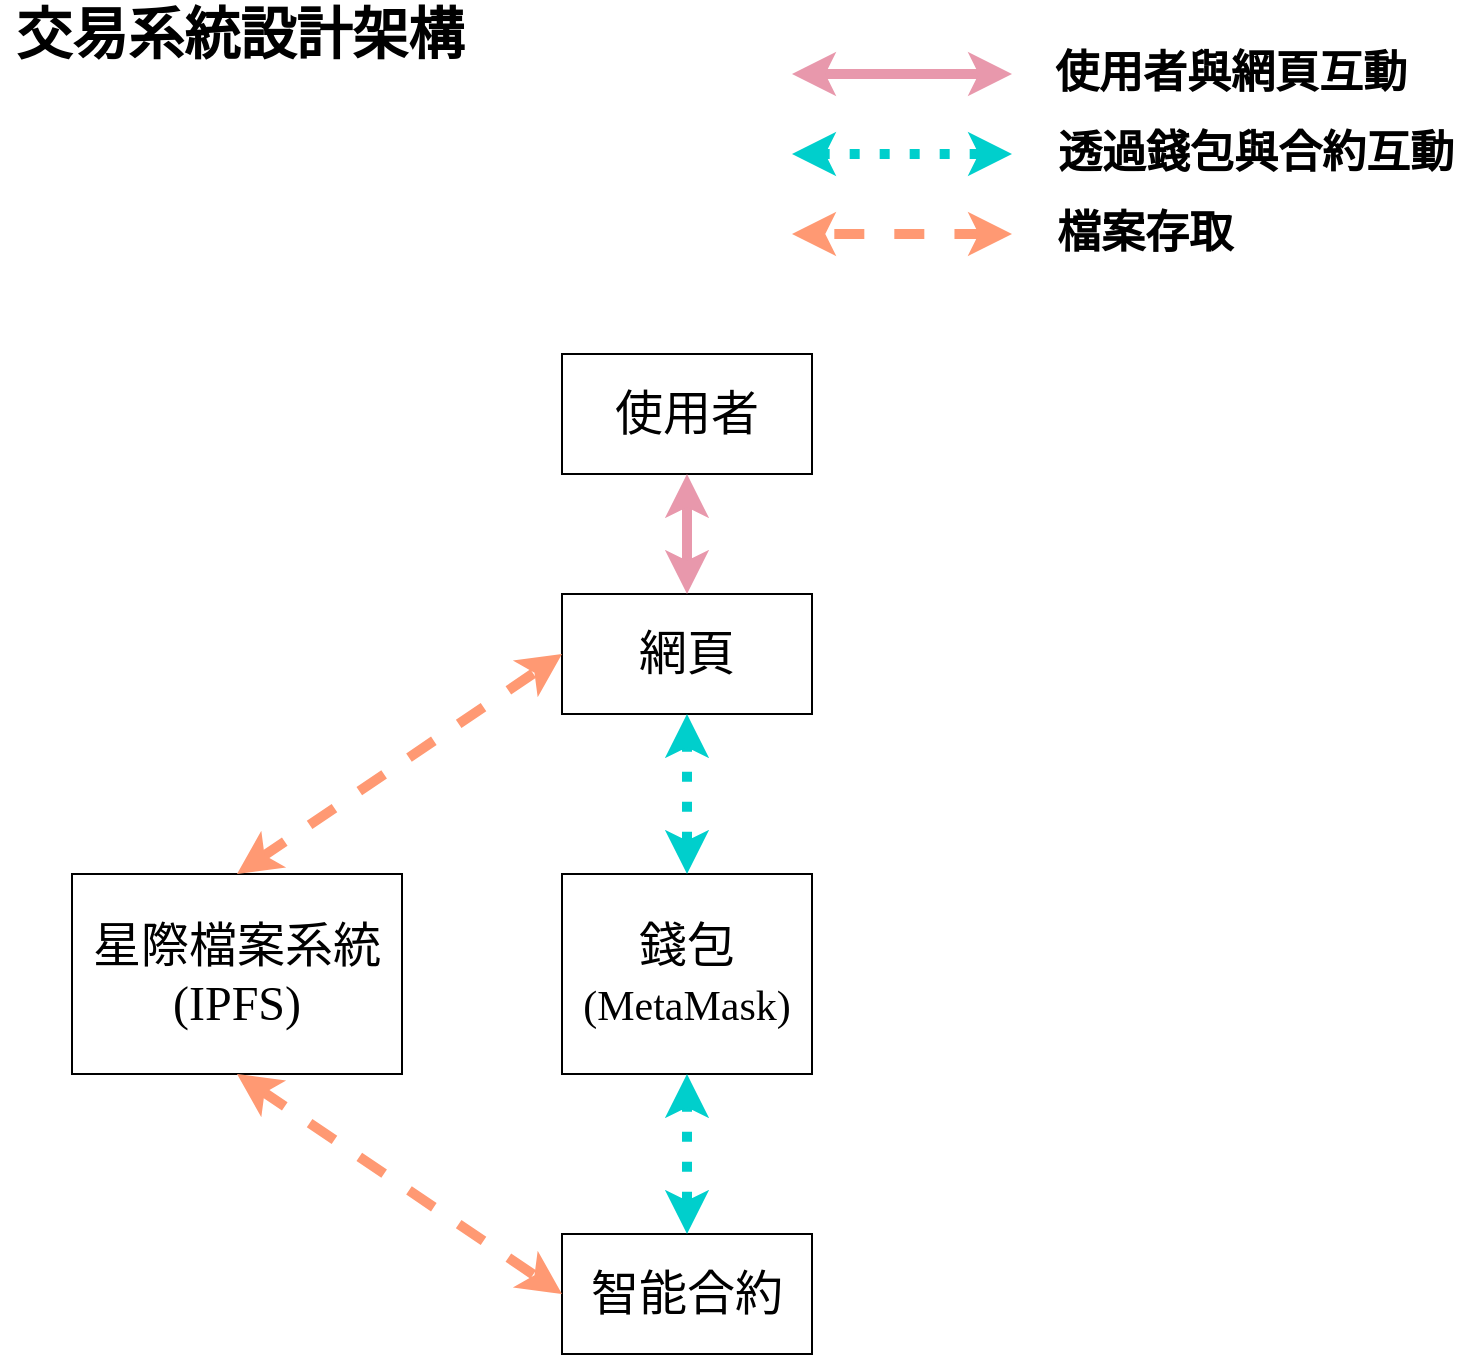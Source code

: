 <mxfile version="14.6.5" type="device" pages="8"><diagram name="SystemDesign" id="bmEj5ssTEdY3e_--erfo"><mxGraphModel dx="2062" dy="1206" grid="1" gridSize="10" guides="1" tooltips="1" connect="1" arrows="1" fold="1" page="1" pageScale="1" pageWidth="827" pageHeight="1169" math="0" shadow="0"><root><mxCell id="M15ZPLMjdMydETXgis_x-0"/><mxCell id="M15ZPLMjdMydETXgis_x-1" parent="M15ZPLMjdMydETXgis_x-0"/><mxCell id="M15ZPLMjdMydETXgis_x-5" value="&lt;b&gt;&lt;font style=&quot;font-size: 28px&quot;&gt;交易系統設計架構&lt;/font&gt;&lt;/b&gt;" style="text;html=1;strokeColor=none;fillColor=none;align=center;verticalAlign=middle;whiteSpace=wrap;rounded=0;fontFamily=Noto Sans TC;fontSource=https%3A%2F%2Ffonts.googleapis.com%2Fcss%3Ffamily%3DNoto%2BSans%2BTC;fontSize=24;" parent="M15ZPLMjdMydETXgis_x-1" vertex="1"><mxGeometry x="84" y="90" width="240" height="20" as="geometry"/></mxCell><mxCell id="M15ZPLMjdMydETXgis_x-7" value="錢包&lt;br&gt;&lt;font style=&quot;font-size: 21px&quot;&gt;(MetaMask)&lt;/font&gt;" style="rounded=0;whiteSpace=wrap;html=1;fontFamily=Noto Sans TC;fontSource=https%3A%2F%2Ffonts.googleapis.com%2Fcss%3Ffamily%3DNoto%2BSans%2BTC;fontSize=24;" parent="M15ZPLMjdMydETXgis_x-1" vertex="1"><mxGeometry x="365" y="520" width="125" height="100" as="geometry"/></mxCell><mxCell id="M15ZPLMjdMydETXgis_x-12" value="智能合約" style="rounded=0;whiteSpace=wrap;html=1;fontFamily=Noto Sans TC;fontSource=https%3A%2F%2Ffonts.googleapis.com%2Fcss%3Ffamily%3DNoto%2BSans%2BTC;fontSize=24;" parent="M15ZPLMjdMydETXgis_x-1" vertex="1"><mxGeometry x="365" y="700" width="125" height="60" as="geometry"/></mxCell><mxCell id="M15ZPLMjdMydETXgis_x-14" value="" style="endArrow=classic;startArrow=classic;html=1;fontFamily=Noto Sans TC;fontSource=https%3A%2F%2Ffonts.googleapis.com%2Fcss%3Ffamily%3DNoto%2BSans%2BTC;fontSize=18;strokeWidth=5;strokeColor=#e898ac;" parent="M15ZPLMjdMydETXgis_x-1" edge="1"><mxGeometry width="50" height="50" relative="1" as="geometry"><mxPoint x="480" y="120" as="sourcePoint"/><mxPoint x="590" y="120" as="targetPoint"/></mxGeometry></mxCell><mxCell id="M15ZPLMjdMydETXgis_x-15" value="" style="endArrow=classic;startArrow=classic;html=1;fontFamily=Noto Sans TC;fontSource=https%3A%2F%2Ffonts.googleapis.com%2Fcss%3Ffamily%3DNoto%2BSans%2BTC;fontSize=18;strokeWidth=5;dashed=1;dashPattern=1 2;fillColor=#dae8fc;strokeColor=#00cfcc;" parent="M15ZPLMjdMydETXgis_x-1" edge="1"><mxGeometry width="50" height="50" relative="1" as="geometry"><mxPoint x="480" y="160" as="sourcePoint"/><mxPoint x="590" y="160" as="targetPoint"/></mxGeometry></mxCell><mxCell id="M15ZPLMjdMydETXgis_x-16" value="" style="endArrow=classic;startArrow=classic;html=1;fontFamily=Noto Sans TC;fontSource=https%3A%2F%2Ffonts.googleapis.com%2Fcss%3Ffamily%3DNoto%2BSans%2BTC;fontSize=18;strokeWidth=5;dashed=1;fillColor=#f8cecc;strokeColor=#ff9973;" parent="M15ZPLMjdMydETXgis_x-1" edge="1"><mxGeometry width="50" height="50" relative="1" as="geometry"><mxPoint x="590" y="200" as="sourcePoint"/><mxPoint x="480" y="200" as="targetPoint"/><Array as="points"><mxPoint x="560" y="200"/></Array></mxGeometry></mxCell><mxCell id="M15ZPLMjdMydETXgis_x-17" value="使用者與網頁互動" style="text;html=1;strokeColor=none;fillColor=none;align=center;verticalAlign=middle;whiteSpace=wrap;rounded=0;fontFamily=Noto Sans TC;fontSource=https%3A%2F%2Ffonts.googleapis.com%2Fcss%3Ffamily%3DNoto%2BSans%2BTC;fontSize=22;fontStyle=1" parent="M15ZPLMjdMydETXgis_x-1" vertex="1"><mxGeometry x="599" y="110" width="201" height="20" as="geometry"/></mxCell><mxCell id="M15ZPLMjdMydETXgis_x-18" value="檔案存取" style="text;html=1;strokeColor=none;fillColor=none;align=center;verticalAlign=middle;whiteSpace=wrap;rounded=0;fontFamily=Noto Sans TC;fontSource=https%3A%2F%2Ffonts.googleapis.com%2Fcss%3Ffamily%3DNoto%2BSans%2BTC;fontSize=22;fontStyle=1" parent="M15ZPLMjdMydETXgis_x-1" vertex="1"><mxGeometry x="604" y="190" width="105" height="20" as="geometry"/></mxCell><mxCell id="M15ZPLMjdMydETXgis_x-23" value="透過錢包與合約互動" style="text;html=1;strokeColor=none;fillColor=none;align=center;verticalAlign=middle;whiteSpace=wrap;rounded=0;fontFamily=Noto Sans TC;fontSource=https%3A%2F%2Ffonts.googleapis.com%2Fcss%3Ffamily%3DNoto%2BSans%2BTC;fontSize=22;fontStyle=1" parent="M15ZPLMjdMydETXgis_x-1" vertex="1"><mxGeometry x="604" y="150" width="216" height="20" as="geometry"/></mxCell><mxCell id="BfSq00kWglIPmIQ-yfn9-0" value="使用者" style="rounded=0;whiteSpace=wrap;html=1;fontFamily=Noto Sans TC;fontSource=https%3A%2F%2Ffonts.googleapis.com%2Fcss%3Ffamily%3DNoto%2BSans%2BTC;fontSize=24;" vertex="1" parent="M15ZPLMjdMydETXgis_x-1"><mxGeometry x="365" y="260" width="125" height="60" as="geometry"/></mxCell><mxCell id="BfSq00kWglIPmIQ-yfn9-1" value="網頁" style="rounded=0;whiteSpace=wrap;html=1;fontFamily=Noto Sans TC;fontSource=https%3A%2F%2Ffonts.googleapis.com%2Fcss%3Ffamily%3DNoto%2BSans%2BTC;fontSize=24;" vertex="1" parent="M15ZPLMjdMydETXgis_x-1"><mxGeometry x="365" y="380" width="125" height="60" as="geometry"/></mxCell><mxCell id="BfSq00kWglIPmIQ-yfn9-2" value="星際檔案系統&lt;br&gt;(IPFS)" style="rounded=0;whiteSpace=wrap;html=1;fontFamily=Noto Sans TC;fontSource=https%3A%2F%2Ffonts.googleapis.com%2Fcss%3Ffamily%3DNoto%2BSans%2BTC;fontSize=24;" vertex="1" parent="M15ZPLMjdMydETXgis_x-1"><mxGeometry x="120" y="520" width="165" height="100" as="geometry"/></mxCell><mxCell id="BfSq00kWglIPmIQ-yfn9-3" value="" style="endArrow=classic;startArrow=classic;html=1;fontFamily=Noto Sans TC;fontSource=https%3A%2F%2Ffonts.googleapis.com%2Fcss%3Ffamily%3DNoto%2BSans%2BTC;fontSize=18;strokeWidth=5;strokeColor=#e898ac;exitX=0.5;exitY=1;exitDx=0;exitDy=0;entryX=0.5;entryY=0;entryDx=0;entryDy=0;" edge="1" parent="M15ZPLMjdMydETXgis_x-1" source="BfSq00kWglIPmIQ-yfn9-0" target="BfSq00kWglIPmIQ-yfn9-1"><mxGeometry width="50" height="50" relative="1" as="geometry"><mxPoint x="540" y="80" as="sourcePoint"/><mxPoint x="650" y="80" as="targetPoint"/></mxGeometry></mxCell><mxCell id="BfSq00kWglIPmIQ-yfn9-4" value="" style="endArrow=classic;startArrow=classic;html=1;fontFamily=Noto Sans TC;fontSource=https%3A%2F%2Ffonts.googleapis.com%2Fcss%3Ffamily%3DNoto%2BSans%2BTC;fontSize=18;strokeWidth=5;dashed=1;dashPattern=1 2;fillColor=#dae8fc;strokeColor=#00cfcc;exitX=0.5;exitY=1;exitDx=0;exitDy=0;entryX=0.5;entryY=0;entryDx=0;entryDy=0;" edge="1" parent="M15ZPLMjdMydETXgis_x-1" source="BfSq00kWglIPmIQ-yfn9-1" target="M15ZPLMjdMydETXgis_x-7"><mxGeometry width="50" height="50" relative="1" as="geometry"><mxPoint x="540" y="119" as="sourcePoint"/><mxPoint x="650" y="119" as="targetPoint"/></mxGeometry></mxCell><mxCell id="BfSq00kWglIPmIQ-yfn9-5" value="" style="endArrow=classic;startArrow=classic;html=1;fontFamily=Noto Sans TC;fontSource=https%3A%2F%2Ffonts.googleapis.com%2Fcss%3Ffamily%3DNoto%2BSans%2BTC;fontSize=18;strokeWidth=5;dashed=1;dashPattern=1 2;fillColor=#dae8fc;strokeColor=#00cfcc;exitX=0.5;exitY=1;exitDx=0;exitDy=0;entryX=0.5;entryY=0;entryDx=0;entryDy=0;" edge="1" parent="M15ZPLMjdMydETXgis_x-1" source="M15ZPLMjdMydETXgis_x-7" target="M15ZPLMjdMydETXgis_x-12"><mxGeometry width="50" height="50" relative="1" as="geometry"><mxPoint x="437.5" y="450" as="sourcePoint"/><mxPoint x="437.5" y="515" as="targetPoint"/></mxGeometry></mxCell><mxCell id="UHa-oRtQOxezyHmQ4XGn-0" value="" style="endArrow=classic;startArrow=classic;html=1;fontFamily=Noto Sans TC;fontSource=https%3A%2F%2Ffonts.googleapis.com%2Fcss%3Ffamily%3DNoto%2BSans%2BTC;fontSize=18;strokeWidth=5;dashed=1;fillColor=#f8cecc;strokeColor=#ff9973;entryX=0;entryY=0.5;entryDx=0;entryDy=0;exitX=0.5;exitY=0;exitDx=0;exitDy=0;" edge="1" parent="M15ZPLMjdMydETXgis_x-1" source="BfSq00kWglIPmIQ-yfn9-2" target="BfSq00kWglIPmIQ-yfn9-1"><mxGeometry width="50" height="50" relative="1" as="geometry"><mxPoint x="650" y="160" as="sourcePoint"/><mxPoint x="540" y="160" as="targetPoint"/><Array as="points"/></mxGeometry></mxCell><mxCell id="UHa-oRtQOxezyHmQ4XGn-1" value="" style="endArrow=classic;startArrow=classic;html=1;fontFamily=Noto Sans TC;fontSource=https%3A%2F%2Ffonts.googleapis.com%2Fcss%3Ffamily%3DNoto%2BSans%2BTC;fontSize=18;strokeWidth=5;dashed=1;fillColor=#f8cecc;strokeColor=#ff9973;entryX=0;entryY=0.5;entryDx=0;entryDy=0;exitX=0.5;exitY=1;exitDx=0;exitDy=0;" edge="1" parent="M15ZPLMjdMydETXgis_x-1" source="BfSq00kWglIPmIQ-yfn9-2" target="M15ZPLMjdMydETXgis_x-12"><mxGeometry width="50" height="50" relative="1" as="geometry"><mxPoint x="212.5" y="530" as="sourcePoint"/><mxPoint x="375" y="420" as="targetPoint"/><Array as="points"/></mxGeometry></mxCell></root></mxGraphModel></diagram><diagram name="SystemDesign副本" id="Lzwx2P5jpQUvAggdWY6m"><mxGraphModel dx="2062" dy="1206" grid="1" gridSize="10" guides="1" tooltips="1" connect="1" arrows="1" fold="1" page="1" pageScale="1" pageWidth="827" pageHeight="1169" math="0" shadow="0"><root><mxCell id="AwEFv8VujyyzCaSj8Hj6-0"/><mxCell id="AwEFv8VujyyzCaSj8Hj6-1" parent="AwEFv8VujyyzCaSj8Hj6-0"/><mxCell id="AwEFv8VujyyzCaSj8Hj6-2" value="&lt;b&gt;&lt;font style=&quot;font-size: 28px&quot;&gt;交易系統設計架構&lt;/font&gt;&lt;/b&gt;" style="text;html=1;strokeColor=none;fillColor=none;align=center;verticalAlign=middle;whiteSpace=wrap;rounded=0;fontFamily=Noto Sans TC;fontSource=https%3A%2F%2Ffonts.googleapis.com%2Fcss%3Ffamily%3DNoto%2BSans%2BTC;fontSize=24;fontColor=#FFFFFF;" vertex="1" parent="AwEFv8VujyyzCaSj8Hj6-1"><mxGeometry x="84" y="90" width="240" height="20" as="geometry"/></mxCell><mxCell id="AwEFv8VujyyzCaSj8Hj6-3" value="錢包&lt;br&gt;&lt;font style=&quot;font-size: 21px&quot;&gt;(MetaMask)&lt;/font&gt;" style="rounded=0;whiteSpace=wrap;html=1;fontFamily=Noto Sans TC;fontSource=https%3A%2F%2Ffonts.googleapis.com%2Fcss%3Ffamily%3DNoto%2BSans%2BTC;fontSize=24;" vertex="1" parent="AwEFv8VujyyzCaSj8Hj6-1"><mxGeometry x="365" y="520" width="125" height="100" as="geometry"/></mxCell><mxCell id="AwEFv8VujyyzCaSj8Hj6-4" value="智能合約" style="rounded=0;whiteSpace=wrap;html=1;fontFamily=Noto Sans TC;fontSource=https%3A%2F%2Ffonts.googleapis.com%2Fcss%3Ffamily%3DNoto%2BSans%2BTC;fontSize=24;" vertex="1" parent="AwEFv8VujyyzCaSj8Hj6-1"><mxGeometry x="365" y="700" width="125" height="60" as="geometry"/></mxCell><mxCell id="AwEFv8VujyyzCaSj8Hj6-5" value="" style="endArrow=classic;startArrow=classic;html=1;fontFamily=Noto Sans TC;fontSource=https%3A%2F%2Ffonts.googleapis.com%2Fcss%3Ffamily%3DNoto%2BSans%2BTC;fontSize=18;strokeWidth=5;strokeColor=#e898ac;" edge="1" parent="AwEFv8VujyyzCaSj8Hj6-1"><mxGeometry width="50" height="50" relative="1" as="geometry"><mxPoint x="480" y="120" as="sourcePoint"/><mxPoint x="590" y="120" as="targetPoint"/></mxGeometry></mxCell><mxCell id="AwEFv8VujyyzCaSj8Hj6-6" value="" style="endArrow=classic;startArrow=classic;html=1;fontFamily=Noto Sans TC;fontSource=https%3A%2F%2Ffonts.googleapis.com%2Fcss%3Ffamily%3DNoto%2BSans%2BTC;fontSize=18;strokeWidth=5;dashed=1;dashPattern=1 2;fillColor=#dae8fc;strokeColor=#00cfcc;" edge="1" parent="AwEFv8VujyyzCaSj8Hj6-1"><mxGeometry width="50" height="50" relative="1" as="geometry"><mxPoint x="480" y="160" as="sourcePoint"/><mxPoint x="590" y="160" as="targetPoint"/></mxGeometry></mxCell><mxCell id="AwEFv8VujyyzCaSj8Hj6-7" value="" style="endArrow=classic;startArrow=classic;html=1;fontFamily=Noto Sans TC;fontSource=https%3A%2F%2Ffonts.googleapis.com%2Fcss%3Ffamily%3DNoto%2BSans%2BTC;fontSize=18;strokeWidth=5;dashed=1;fillColor=#f8cecc;strokeColor=#ff9973;" edge="1" parent="AwEFv8VujyyzCaSj8Hj6-1"><mxGeometry width="50" height="50" relative="1" as="geometry"><mxPoint x="590" y="200" as="sourcePoint"/><mxPoint x="480" y="200" as="targetPoint"/><Array as="points"><mxPoint x="560" y="200"/></Array></mxGeometry></mxCell><mxCell id="AwEFv8VujyyzCaSj8Hj6-8" value="使用者與網頁互動" style="text;html=1;strokeColor=none;fillColor=none;align=center;verticalAlign=middle;whiteSpace=wrap;rounded=0;fontFamily=Noto Sans TC;fontSource=https%3A%2F%2Ffonts.googleapis.com%2Fcss%3Ffamily%3DNoto%2BSans%2BTC;fontSize=22;fontStyle=1;fontColor=#FFFFFF;" vertex="1" parent="AwEFv8VujyyzCaSj8Hj6-1"><mxGeometry x="599" y="110" width="201" height="20" as="geometry"/></mxCell><mxCell id="AwEFv8VujyyzCaSj8Hj6-9" value="檔案存取" style="text;html=1;strokeColor=none;fillColor=none;align=center;verticalAlign=middle;whiteSpace=wrap;rounded=0;fontFamily=Noto Sans TC;fontSource=https%3A%2F%2Ffonts.googleapis.com%2Fcss%3Ffamily%3DNoto%2BSans%2BTC;fontSize=22;fontStyle=1;fontColor=#FFFFFF;" vertex="1" parent="AwEFv8VujyyzCaSj8Hj6-1"><mxGeometry x="604" y="190" width="105" height="20" as="geometry"/></mxCell><mxCell id="AwEFv8VujyyzCaSj8Hj6-10" value="透過錢包與合約互動" style="text;html=1;strokeColor=none;fillColor=none;align=center;verticalAlign=middle;whiteSpace=wrap;rounded=0;fontFamily=Noto Sans TC;fontSource=https%3A%2F%2Ffonts.googleapis.com%2Fcss%3Ffamily%3DNoto%2BSans%2BTC;fontSize=22;fontStyle=1;fontColor=#FFFFFF;" vertex="1" parent="AwEFv8VujyyzCaSj8Hj6-1"><mxGeometry x="604" y="150" width="216" height="20" as="geometry"/></mxCell><mxCell id="AwEFv8VujyyzCaSj8Hj6-11" value="使用者" style="rounded=0;whiteSpace=wrap;html=1;fontFamily=Noto Sans TC;fontSource=https%3A%2F%2Ffonts.googleapis.com%2Fcss%3Ffamily%3DNoto%2BSans%2BTC;fontSize=24;" vertex="1" parent="AwEFv8VujyyzCaSj8Hj6-1"><mxGeometry x="365" y="260" width="125" height="60" as="geometry"/></mxCell><mxCell id="AwEFv8VujyyzCaSj8Hj6-12" value="網頁" style="rounded=0;whiteSpace=wrap;html=1;fontFamily=Noto Sans TC;fontSource=https%3A%2F%2Ffonts.googleapis.com%2Fcss%3Ffamily%3DNoto%2BSans%2BTC;fontSize=24;" vertex="1" parent="AwEFv8VujyyzCaSj8Hj6-1"><mxGeometry x="365" y="380" width="125" height="60" as="geometry"/></mxCell><mxCell id="AwEFv8VujyyzCaSj8Hj6-13" value="星際檔案系統&lt;br&gt;(IPFS)" style="rounded=0;whiteSpace=wrap;html=1;fontFamily=Noto Sans TC;fontSource=https%3A%2F%2Ffonts.googleapis.com%2Fcss%3Ffamily%3DNoto%2BSans%2BTC;fontSize=24;" vertex="1" parent="AwEFv8VujyyzCaSj8Hj6-1"><mxGeometry x="120" y="520" width="165" height="100" as="geometry"/></mxCell><mxCell id="AwEFv8VujyyzCaSj8Hj6-14" value="" style="endArrow=classic;startArrow=classic;html=1;fontFamily=Noto Sans TC;fontSource=https%3A%2F%2Ffonts.googleapis.com%2Fcss%3Ffamily%3DNoto%2BSans%2BTC;fontSize=18;strokeWidth=5;strokeColor=#e898ac;exitX=0.5;exitY=1;exitDx=0;exitDy=0;entryX=0.5;entryY=0;entryDx=0;entryDy=0;" edge="1" parent="AwEFv8VujyyzCaSj8Hj6-1" source="AwEFv8VujyyzCaSj8Hj6-11" target="AwEFv8VujyyzCaSj8Hj6-12"><mxGeometry width="50" height="50" relative="1" as="geometry"><mxPoint x="540" y="80" as="sourcePoint"/><mxPoint x="650" y="80" as="targetPoint"/></mxGeometry></mxCell><mxCell id="AwEFv8VujyyzCaSj8Hj6-15" value="" style="endArrow=classic;startArrow=classic;html=1;fontFamily=Noto Sans TC;fontSource=https%3A%2F%2Ffonts.googleapis.com%2Fcss%3Ffamily%3DNoto%2BSans%2BTC;fontSize=18;strokeWidth=5;dashed=1;dashPattern=1 2;fillColor=#dae8fc;strokeColor=#00cfcc;exitX=0.5;exitY=1;exitDx=0;exitDy=0;entryX=0.5;entryY=0;entryDx=0;entryDy=0;" edge="1" parent="AwEFv8VujyyzCaSj8Hj6-1" source="AwEFv8VujyyzCaSj8Hj6-12" target="AwEFv8VujyyzCaSj8Hj6-3"><mxGeometry width="50" height="50" relative="1" as="geometry"><mxPoint x="540" y="119" as="sourcePoint"/><mxPoint x="650" y="119" as="targetPoint"/></mxGeometry></mxCell><mxCell id="AwEFv8VujyyzCaSj8Hj6-16" value="" style="endArrow=classic;startArrow=classic;html=1;fontFamily=Noto Sans TC;fontSource=https%3A%2F%2Ffonts.googleapis.com%2Fcss%3Ffamily%3DNoto%2BSans%2BTC;fontSize=18;strokeWidth=5;dashed=1;dashPattern=1 2;fillColor=#dae8fc;strokeColor=#00cfcc;exitX=0.5;exitY=1;exitDx=0;exitDy=0;entryX=0.5;entryY=0;entryDx=0;entryDy=0;" edge="1" parent="AwEFv8VujyyzCaSj8Hj6-1" source="AwEFv8VujyyzCaSj8Hj6-3" target="AwEFv8VujyyzCaSj8Hj6-4"><mxGeometry width="50" height="50" relative="1" as="geometry"><mxPoint x="437.5" y="450" as="sourcePoint"/><mxPoint x="437.5" y="515" as="targetPoint"/></mxGeometry></mxCell><mxCell id="AwEFv8VujyyzCaSj8Hj6-17" value="" style="endArrow=classic;startArrow=classic;html=1;fontFamily=Noto Sans TC;fontSource=https%3A%2F%2Ffonts.googleapis.com%2Fcss%3Ffamily%3DNoto%2BSans%2BTC;fontSize=18;strokeWidth=5;dashed=1;fillColor=#f8cecc;strokeColor=#ff9973;entryX=0;entryY=0.5;entryDx=0;entryDy=0;exitX=0.5;exitY=0;exitDx=0;exitDy=0;" edge="1" parent="AwEFv8VujyyzCaSj8Hj6-1" source="AwEFv8VujyyzCaSj8Hj6-13" target="AwEFv8VujyyzCaSj8Hj6-12"><mxGeometry width="50" height="50" relative="1" as="geometry"><mxPoint x="650" y="160" as="sourcePoint"/><mxPoint x="540" y="160" as="targetPoint"/><Array as="points"/></mxGeometry></mxCell><mxCell id="AwEFv8VujyyzCaSj8Hj6-18" value="" style="endArrow=classic;startArrow=classic;html=1;fontFamily=Noto Sans TC;fontSource=https%3A%2F%2Ffonts.googleapis.com%2Fcss%3Ffamily%3DNoto%2BSans%2BTC;fontSize=18;strokeWidth=5;dashed=1;fillColor=#f8cecc;strokeColor=#ff9973;entryX=0;entryY=0.5;entryDx=0;entryDy=0;exitX=0.5;exitY=1;exitDx=0;exitDy=0;" edge="1" parent="AwEFv8VujyyzCaSj8Hj6-1" source="AwEFv8VujyyzCaSj8Hj6-13" target="AwEFv8VujyyzCaSj8Hj6-4"><mxGeometry width="50" height="50" relative="1" as="geometry"><mxPoint x="212.5" y="530" as="sourcePoint"/><mxPoint x="375" y="420" as="targetPoint"/><Array as="points"/></mxGeometry></mxCell></root></mxGraphModel></diagram><diagram name="SystemDesign副本" id="ok5VjXbUKbqk7WhpHRdc"><mxGraphModel dx="2062" dy="1206" grid="1" gridSize="10" guides="1" tooltips="1" connect="1" arrows="1" fold="1" page="1" pageScale="1" pageWidth="827" pageHeight="1169" math="0" shadow="0"><root><mxCell id="Xuucl13V3_HKJ-rGZaIx-0"/><mxCell id="Xuucl13V3_HKJ-rGZaIx-1" parent="Xuucl13V3_HKJ-rGZaIx-0"/><mxCell id="Xuucl13V3_HKJ-rGZaIx-2" value="買家" style="rounded=0;whiteSpace=wrap;html=1;fontFamily=Noto Sans TC;fontSource=https%3A%2F%2Ffonts.googleapis.com%2Fcss%3Ffamily%3DNoto%2BSans%2BTC;fontSize=24;" parent="Xuucl13V3_HKJ-rGZaIx-1" vertex="1"><mxGeometry x="120" y="120" width="120" height="60" as="geometry"/></mxCell><mxCell id="Xuucl13V3_HKJ-rGZaIx-3" value="賣家" style="rounded=0;whiteSpace=wrap;html=1;fontFamily=Noto Sans TC;fontSource=https%3A%2F%2Ffonts.googleapis.com%2Fcss%3Ffamily%3DNoto%2BSans%2BTC;fontSize=24;" parent="Xuucl13V3_HKJ-rGZaIx-1" vertex="1"><mxGeometry x="120" y="620" width="120" height="60" as="geometry"/></mxCell><mxCell id="Xuucl13V3_HKJ-rGZaIx-4" value="伺服器&lt;br&gt;(前端)" style="rounded=0;whiteSpace=wrap;html=1;fontFamily=Noto Sans TC;fontSource=https%3A%2F%2Ffonts.googleapis.com%2Fcss%3Ffamily%3DNoto%2BSans%2BTC;fontSize=24;" parent="Xuucl13V3_HKJ-rGZaIx-1" vertex="1"><mxGeometry x="120" y="320" width="120" height="160" as="geometry"/></mxCell><mxCell id="Xuucl13V3_HKJ-rGZaIx-5" value="&lt;b style=&quot;font-size: 28px;&quot;&gt;&lt;font style=&quot;font-size: 28px;&quot;&gt;交易系統設計架構&lt;/font&gt;&lt;/b&gt;" style="text;html=1;strokeColor=none;fillColor=none;align=center;verticalAlign=middle;whiteSpace=wrap;rounded=0;fontFamily=Noto Sans TC;fontSource=https%3A%2F%2Ffonts.googleapis.com%2Fcss%3Ffamily%3DNoto%2BSans%2BTC;fontSize=28;fontColor=#FFFFFF;" parent="Xuucl13V3_HKJ-rGZaIx-1" vertex="1"><mxGeometry x="60" y="50" width="240" height="20" as="geometry"/></mxCell><mxCell id="Xuucl13V3_HKJ-rGZaIx-6" value="伺服器&lt;br&gt;(後端)" style="rounded=0;whiteSpace=wrap;html=1;fontFamily=Noto Sans TC;fontSource=https%3A%2F%2Ffonts.googleapis.com%2Fcss%3Ffamily%3DNoto%2BSans%2BTC;fontSize=24;" parent="Xuucl13V3_HKJ-rGZaIx-1" vertex="1"><mxGeometry x="570" y="320" width="120" height="160" as="geometry"/></mxCell><mxCell id="Xuucl13V3_HKJ-rGZaIx-7" value="MetaMask" style="rounded=0;whiteSpace=wrap;html=1;fontFamily=Noto Sans TC;fontSource=https%3A%2F%2Ffonts.googleapis.com%2Fcss%3Ffamily%3DNoto%2BSans%2BTC;fontSize=24;" parent="Xuucl13V3_HKJ-rGZaIx-1" vertex="1"><mxGeometry x="350" y="370" width="120" height="60" as="geometry"/></mxCell><mxCell id="Xuucl13V3_HKJ-rGZaIx-8" value="" style="endArrow=classic;startArrow=classic;html=1;fontFamily=Noto Sans TC;fontSource=https%3A%2F%2Ffonts.googleapis.com%2Fcss%3Ffamily%3DNoto%2BSans%2BTC;fontSize=18;exitX=0.75;exitY=1;exitDx=0;exitDy=0;strokeWidth=7;entryX=0.75;entryY=0;entryDx=0;entryDy=0;fontColor=#e898ac;strokeColor=#e898ac;" parent="Xuucl13V3_HKJ-rGZaIx-1" source="Xuucl13V3_HKJ-rGZaIx-2" target="Xuucl13V3_HKJ-rGZaIx-4" edge="1"><mxGeometry width="50" height="50" relative="1" as="geometry"><mxPoint x="390" y="440" as="sourcePoint"/><mxPoint x="440" y="390" as="targetPoint"/></mxGeometry></mxCell><mxCell id="Xuucl13V3_HKJ-rGZaIx-9" value="" style="endArrow=classic;startArrow=classic;html=1;fontFamily=Noto Sans TC;fontSource=https%3A%2F%2Ffonts.googleapis.com%2Fcss%3Ffamily%3DNoto%2BSans%2BTC;fontSize=18;exitX=0.75;exitY=1;exitDx=0;exitDy=0;entryX=0.75;entryY=0;entryDx=0;entryDy=0;strokeWidth=7;fontColor=#e898ac;strokeColor=#e898ac;" parent="Xuucl13V3_HKJ-rGZaIx-1" source="Xuucl13V3_HKJ-rGZaIx-4" target="Xuucl13V3_HKJ-rGZaIx-3" edge="1"><mxGeometry width="50" height="50" relative="1" as="geometry"><mxPoint x="390" y="440" as="sourcePoint"/><mxPoint x="440" y="390" as="targetPoint"/></mxGeometry></mxCell><mxCell id="Xuucl13V3_HKJ-rGZaIx-10" value="" style="endArrow=classic;startArrow=classic;html=1;fontFamily=Noto Sans TC;fontSource=https%3A%2F%2Ffonts.googleapis.com%2Fcss%3Ffamily%3DNoto%2BSans%2BTC;fontSize=18;exitX=1;exitY=0.5;exitDx=0;exitDy=0;entryX=0;entryY=0.5;entryDx=0;entryDy=0;strokeWidth=7;fontColor=#e898ac;strokeColor=#e898ac;" parent="Xuucl13V3_HKJ-rGZaIx-1" source="Xuucl13V3_HKJ-rGZaIx-4" target="Xuucl13V3_HKJ-rGZaIx-7" edge="1"><mxGeometry width="50" height="50" relative="1" as="geometry"><mxPoint x="390" y="440" as="sourcePoint"/><mxPoint x="440" y="390" as="targetPoint"/></mxGeometry></mxCell><mxCell id="Xuucl13V3_HKJ-rGZaIx-11" value="合約" style="rounded=0;whiteSpace=wrap;html=1;fontFamily=Noto Sans TC;fontSource=https%3A%2F%2Ffonts.googleapis.com%2Fcss%3Ffamily%3DNoto%2BSans%2BTC;fontSize=24;" parent="Xuucl13V3_HKJ-rGZaIx-1" vertex="1"><mxGeometry x="350" y="210" width="120" height="60" as="geometry"/></mxCell><mxCell id="Xuucl13V3_HKJ-rGZaIx-12" value="" style="endArrow=classic;startArrow=classic;html=1;fontFamily=Noto Sans TC;fontSource=https%3A%2F%2Ffonts.googleapis.com%2Fcss%3Ffamily%3DNoto%2BSans%2BTC;fontSize=18;exitX=0.5;exitY=1;exitDx=0;exitDy=0;strokeWidth=7;fontColor=#e898ac;strokeColor=#e898ac;" parent="Xuucl13V3_HKJ-rGZaIx-1" source="Xuucl13V3_HKJ-rGZaIx-11" target="Xuucl13V3_HKJ-rGZaIx-7" edge="1"><mxGeometry width="50" height="50" relative="1" as="geometry"><mxPoint x="390" y="440" as="sourcePoint"/><mxPoint x="440" y="390" as="targetPoint"/></mxGeometry></mxCell><mxCell id="Xuucl13V3_HKJ-rGZaIx-13" value="" style="endArrow=classic;startArrow=classic;html=1;fontFamily=Noto Sans TC;fontSource=https%3A%2F%2Ffonts.googleapis.com%2Fcss%3Ffamily%3DNoto%2BSans%2BTC;fontSize=18;strokeWidth=7;exitX=1;exitY=0.5;exitDx=0;exitDy=0;entryX=0.25;entryY=0;entryDx=0;entryDy=0;dashed=1;dashPattern=1 2;fillColor=#dae8fc;strokeColor=#00cfcc;" parent="Xuucl13V3_HKJ-rGZaIx-1" source="Xuucl13V3_HKJ-rGZaIx-2" target="Xuucl13V3_HKJ-rGZaIx-7" edge="1"><mxGeometry width="50" height="50" relative="1" as="geometry"><mxPoint x="390" y="440" as="sourcePoint"/><mxPoint x="440" y="390" as="targetPoint"/></mxGeometry></mxCell><mxCell id="Xuucl13V3_HKJ-rGZaIx-14" value="" style="endArrow=classic;startArrow=classic;html=1;fontFamily=Noto Sans TC;fontSource=https%3A%2F%2Ffonts.googleapis.com%2Fcss%3Ffamily%3DNoto%2BSans%2BTC;fontSize=18;strokeWidth=7;exitX=1;exitY=0.5;exitDx=0;exitDy=0;entryX=0.25;entryY=1;entryDx=0;entryDy=0;dashed=1;dashPattern=1 2;fillColor=#dae8fc;strokeColor=#00cfcc;" parent="Xuucl13V3_HKJ-rGZaIx-1" source="Xuucl13V3_HKJ-rGZaIx-3" target="Xuucl13V3_HKJ-rGZaIx-7" edge="1"><mxGeometry width="50" height="50" relative="1" as="geometry"><mxPoint x="250" y="190" as="sourcePoint"/><mxPoint x="390" y="380" as="targetPoint"/></mxGeometry></mxCell><mxCell id="Xuucl13V3_HKJ-rGZaIx-15" value="" style="endArrow=classic;startArrow=classic;html=1;fontFamily=Noto Sans TC;fontSource=https%3A%2F%2Ffonts.googleapis.com%2Fcss%3Ffamily%3DNoto%2BSans%2BTC;fontSize=18;strokeWidth=7;exitX=0;exitY=0.5;exitDx=0;exitDy=0;entryX=0.5;entryY=1;entryDx=0;entryDy=0;rounded=1;dashed=1;fillColor=#f8cecc;strokeColor=#ff9973;" parent="Xuucl13V3_HKJ-rGZaIx-1" source="Xuucl13V3_HKJ-rGZaIx-4" target="Xuucl13V3_HKJ-rGZaIx-6" edge="1"><mxGeometry width="50" height="50" relative="1" as="geometry"><mxPoint x="390" y="440" as="sourcePoint"/><mxPoint x="440" y="390" as="targetPoint"/><Array as="points"><mxPoint x="50" y="400"/><mxPoint x="50" y="740"/><mxPoint x="630" y="740"/></Array></mxGeometry></mxCell><mxCell id="Xuucl13V3_HKJ-rGZaIx-16" value="" style="endArrow=classic;startArrow=classic;html=1;fontFamily=Noto Sans TC;fontSource=https%3A%2F%2Ffonts.googleapis.com%2Fcss%3Ffamily%3DNoto%2BSans%2BTC;fontSize=18;strokeWidth=7;exitX=0.5;exitY=0;exitDx=0;exitDy=0;entryX=1;entryY=0.5;entryDx=0;entryDy=0;dashed=1;fillColor=#f8cecc;strokeColor=#ff9973;" parent="Xuucl13V3_HKJ-rGZaIx-1" source="Xuucl13V3_HKJ-rGZaIx-6" target="Xuucl13V3_HKJ-rGZaIx-11" edge="1"><mxGeometry width="50" height="50" relative="1" as="geometry"><mxPoint x="390" y="440" as="sourcePoint"/><mxPoint x="440" y="390" as="targetPoint"/><Array as="points"><mxPoint x="630" y="240"/></Array></mxGeometry></mxCell><mxCell id="Xuucl13V3_HKJ-rGZaIx-17" value="" style="endArrow=classic;startArrow=classic;html=1;fontFamily=Noto Sans TC;fontSource=https%3A%2F%2Ffonts.googleapis.com%2Fcss%3Ffamily%3DNoto%2BSans%2BTC;fontSize=18;strokeWidth=7;strokeColor=#e898ac;" parent="Xuucl13V3_HKJ-rGZaIx-1" edge="1"><mxGeometry width="50" height="50" relative="1" as="geometry"><mxPoint x="490" y="80" as="sourcePoint"/><mxPoint x="600" y="80" as="targetPoint"/></mxGeometry></mxCell><mxCell id="Xuucl13V3_HKJ-rGZaIx-18" value="" style="endArrow=classic;startArrow=classic;html=1;fontFamily=Noto Sans TC;fontSource=https%3A%2F%2Ffonts.googleapis.com%2Fcss%3Ffamily%3DNoto%2BSans%2BTC;fontSize=18;strokeWidth=7;dashed=1;dashPattern=1 2;fillColor=#dae8fc;strokeColor=#00cfcc;" parent="Xuucl13V3_HKJ-rGZaIx-1" edge="1"><mxGeometry width="50" height="50" relative="1" as="geometry"><mxPoint x="490" y="119" as="sourcePoint"/><mxPoint x="600" y="119" as="targetPoint"/></mxGeometry></mxCell><mxCell id="Xuucl13V3_HKJ-rGZaIx-19" value="" style="endArrow=classic;startArrow=classic;html=1;fontFamily=Noto Sans TC;fontSource=https%3A%2F%2Ffonts.googleapis.com%2Fcss%3Ffamily%3DNoto%2BSans%2BTC;fontSize=18;strokeWidth=7;dashed=1;fillColor=#f8cecc;strokeColor=#ff9973;" parent="Xuucl13V3_HKJ-rGZaIx-1" edge="1"><mxGeometry width="50" height="50" relative="1" as="geometry"><mxPoint x="600" y="160" as="sourcePoint"/><mxPoint x="490" y="160" as="targetPoint"/><Array as="points"><mxPoint x="570" y="160"/></Array></mxGeometry></mxCell><mxCell id="Xuucl13V3_HKJ-rGZaIx-20" value="透過網頁互動" style="text;html=1;strokeColor=none;fillColor=none;align=center;verticalAlign=middle;whiteSpace=wrap;rounded=0;fontFamily=Noto Sans TC;fontSource=https%3A%2F%2Ffonts.googleapis.com%2Fcss%3Ffamily%3DNoto%2BSans%2BTC;fontSize=21;fontColor=#FFFFFF;" parent="Xuucl13V3_HKJ-rGZaIx-1" vertex="1"><mxGeometry x="616" y="70" width="133" height="20" as="geometry"/></mxCell><mxCell id="Xuucl13V3_HKJ-rGZaIx-21" value="直接跟合約互動" style="text;html=1;strokeColor=none;fillColor=none;align=center;verticalAlign=middle;whiteSpace=wrap;rounded=0;fontFamily=Noto Sans TC;fontSource=https%3A%2F%2Ffonts.googleapis.com%2Fcss%3Ffamily%3DNoto%2BSans%2BTC;fontSize=21;fontColor=#FFFFFF;" parent="Xuucl13V3_HKJ-rGZaIx-1" vertex="1"><mxGeometry x="617" y="110" width="150" height="20" as="geometry"/></mxCell><mxCell id="Xuucl13V3_HKJ-rGZaIx-22" value="手機驗證" style="text;html=1;strokeColor=none;fillColor=none;align=center;verticalAlign=middle;whiteSpace=wrap;rounded=0;fontFamily=Noto Sans TC;fontSource=https%3A%2F%2Ffonts.googleapis.com%2Fcss%3Ffamily%3DNoto%2BSans%2BTC;fontSize=21;fontColor=#FFFFFF;" parent="Xuucl13V3_HKJ-rGZaIx-1" vertex="1"><mxGeometry x="615" y="150" width="93" height="20" as="geometry"/></mxCell><mxCell id="Xuucl13V3_HKJ-rGZaIx-23" value="" style="endArrow=classic;startArrow=classic;html=1;fontFamily=Noto Sans TC;fontSource=https%3A%2F%2Ffonts.googleapis.com%2Fcss%3Ffamily%3DNoto%2BSans%2BTC;fontSize=18;strokeWidth=7;exitX=0.25;exitY=1;exitDx=0;exitDy=0;entryX=0.25;entryY=0;entryDx=0;entryDy=0;rounded=1;dashed=1;fillColor=#f8cecc;strokeColor=#ff9973;" parent="Xuucl13V3_HKJ-rGZaIx-1" source="Xuucl13V3_HKJ-rGZaIx-2" target="Xuucl13V3_HKJ-rGZaIx-4" edge="1"><mxGeometry width="50" height="50" relative="1" as="geometry"><mxPoint x="130" y="410" as="sourcePoint"/><mxPoint x="640" y="490" as="targetPoint"/><Array as="points"/></mxGeometry></mxCell><mxCell id="Xuucl13V3_HKJ-rGZaIx-24" value="" style="endArrow=classic;startArrow=classic;html=1;fontFamily=Noto Sans TC;fontSource=https%3A%2F%2Ffonts.googleapis.com%2Fcss%3Ffamily%3DNoto%2BSans%2BTC;fontSize=18;strokeWidth=7;rounded=1;dashed=1;exitX=0.25;exitY=1;exitDx=0;exitDy=0;fillColor=#f8cecc;strokeColor=#ff9973;" parent="Xuucl13V3_HKJ-rGZaIx-1" source="Xuucl13V3_HKJ-rGZaIx-4" edge="1"><mxGeometry width="50" height="50" relative="1" as="geometry"><mxPoint x="150" y="490" as="sourcePoint"/><mxPoint x="150" y="620" as="targetPoint"/><Array as="points"/></mxGeometry></mxCell><mxCell id="Xuucl13V3_HKJ-rGZaIx-25" value="" style="endArrow=classic;startArrow=classic;html=1;fontFamily=Noto Sans TC;fontSource=https%3A%2F%2Ffonts.googleapis.com%2Fcss%3Ffamily%3DNoto%2BSans%2BTC;fontSize=18;strokeWidth=7;exitX=0.75;exitY=0;exitDx=0;exitDy=0;entryX=0.75;entryY=1;entryDx=0;entryDy=0;dashed=1;dashPattern=1 2;fillColor=#dae8fc;strokeColor=#00cfcc;" parent="Xuucl13V3_HKJ-rGZaIx-1" source="Xuucl13V3_HKJ-rGZaIx-7" target="Xuucl13V3_HKJ-rGZaIx-11" edge="1"><mxGeometry width="50" height="50" relative="1" as="geometry"><mxPoint x="250" y="160" as="sourcePoint"/><mxPoint x="390" y="380" as="targetPoint"/></mxGeometry></mxCell></root></mxGraphModel></diagram><diagram id="B8vKeyFIhJelxUbq-FRK" name="TradeProcess"><mxGraphModel dx="2062" dy="1206" grid="1" gridSize="10" guides="1" tooltips="1" connect="1" arrows="1" fold="1" page="1" pageScale="1" pageWidth="827" pageHeight="1169" math="0" shadow="0"><root><mxCell id="0"/><mxCell id="1" parent="0"/><mxCell id="e8-fM8NGX4-qVjKpIVIK-1" value="買家" style="rounded=0;whiteSpace=wrap;html=1;fontFamily=Noto Sans TC;fontSource=https%3A%2F%2Ffonts.googleapis.com%2Fcss%3Ffamily%3DNoto%2BSans%2BTC;fontSize=24;" parent="1" vertex="1"><mxGeometry x="120" y="120" width="120" height="60" as="geometry"/></mxCell><mxCell id="e8-fM8NGX4-qVjKpIVIK-2" value="賣家" style="rounded=0;whiteSpace=wrap;html=1;fontFamily=Noto Sans TC;fontSource=https%3A%2F%2Ffonts.googleapis.com%2Fcss%3Ffamily%3DNoto%2BSans%2BTC;fontSize=24;" parent="1" vertex="1"><mxGeometry x="120" y="570" width="120" height="60" as="geometry"/></mxCell><mxCell id="e8-fM8NGX4-qVjKpIVIK-3" value="平台" style="rounded=0;whiteSpace=wrap;html=1;fontFamily=Noto Sans TC;fontSource=https%3A%2F%2Ffonts.googleapis.com%2Fcss%3Ffamily%3DNoto%2BSans%2BTC;fontSize=24;" parent="1" vertex="1"><mxGeometry x="580" y="120" width="120" height="60" as="geometry"/></mxCell><mxCell id="e8-fM8NGX4-qVjKpIVIK-4" value="合約" style="rounded=0;whiteSpace=wrap;html=1;fontFamily=Noto Sans TC;fontSource=https%3A%2F%2Ffonts.googleapis.com%2Fcss%3Ffamily%3DNoto%2BSans%2BTC;fontSize=24;" parent="1" vertex="1"><mxGeometry x="354" y="320" width="120" height="160" as="geometry"/></mxCell><mxCell id="e8-fM8NGX4-qVjKpIVIK-5" value="" style="endArrow=classic;html=1;fontFamily=Noto Sans TC;fontSource=https%3A%2F%2Ffonts.googleapis.com%2Fcss%3Ffamily%3DNoto%2BSans%2BTC;fontSize=24;exitX=1;exitY=0.75;exitDx=0;exitDy=0;entryX=0.75;entryY=1;entryDx=0;entryDy=0;" parent="1" source="e8-fM8NGX4-qVjKpIVIK-2" target="e8-fM8NGX4-qVjKpIVIK-4" edge="1"><mxGeometry width="50" height="50" relative="1" as="geometry"><mxPoint x="610" y="600" as="sourcePoint"/><mxPoint x="660" y="550" as="targetPoint"/><Array as="points"><mxPoint x="444" y="615"/></Array></mxGeometry></mxCell><mxCell id="e8-fM8NGX4-qVjKpIVIK-6" value="&lt;font style=&quot;font-size: 18px&quot;&gt;1.註冊&lt;/font&gt;" style="text;html=1;strokeColor=none;fillColor=none;align=center;verticalAlign=middle;whiteSpace=wrap;rounded=0;fontFamily=Noto Sans TC;fontSource=https%3A%2F%2Ffonts.googleapis.com%2Fcss%3Ffamily%3DNoto%2BSans%2BTC;fontSize=24;" parent="1" vertex="1"><mxGeometry x="282" y="620" width="110" height="20" as="geometry"/></mxCell><mxCell id="e8-fM8NGX4-qVjKpIVIK-7" value="" style="endArrow=classic;html=1;fontFamily=Noto Sans TC;fontSource=https%3A%2F%2Ffonts.googleapis.com%2Fcss%3Ffamily%3DNoto%2BSans%2BTC;fontSize=24;entryX=0.75;entryY=0;entryDx=0;entryDy=0;exitX=1;exitY=0.25;exitDx=0;exitDy=0;" parent="1" source="e8-fM8NGX4-qVjKpIVIK-1" target="e8-fM8NGX4-qVjKpIVIK-4" edge="1"><mxGeometry width="50" height="50" relative="1" as="geometry"><mxPoint x="610" y="570" as="sourcePoint"/><mxPoint x="660" y="520" as="targetPoint"/><Array as="points"><mxPoint x="444" y="135"/></Array></mxGeometry></mxCell><mxCell id="e8-fM8NGX4-qVjKpIVIK-8" value="&lt;font style=&quot;font-size: 18px&quot;&gt;3.註冊&lt;/font&gt;" style="text;html=1;strokeColor=none;fillColor=none;align=center;verticalAlign=middle;whiteSpace=wrap;rounded=0;fontFamily=Noto Sans TC;fontSource=https%3A%2F%2Ffonts.googleapis.com%2Fcss%3Ffamily%3DNoto%2BSans%2BTC;fontSize=24;" parent="1" vertex="1"><mxGeometry x="270" y="110" width="134" height="20" as="geometry"/></mxCell><mxCell id="e8-fM8NGX4-qVjKpIVIK-9" value="" style="endArrow=classic;html=1;fontFamily=Noto Sans TC;fontSource=https%3A%2F%2Ffonts.googleapis.com%2Fcss%3Ffamily%3DNoto%2BSans%2BTC;fontSize=24;exitX=0.25;exitY=0;exitDx=0;exitDy=0;entryX=1;entryY=0.75;entryDx=0;entryDy=0;" parent="1" source="e8-fM8NGX4-qVjKpIVIK-4" target="e8-fM8NGX4-qVjKpIVIK-1" edge="1"><mxGeometry width="50" height="50" relative="1" as="geometry"><mxPoint x="610" y="570" as="sourcePoint"/><mxPoint x="660" y="520" as="targetPoint"/><Array as="points"><mxPoint x="384" y="165"/></Array></mxGeometry></mxCell><mxCell id="e8-fM8NGX4-qVjKpIVIK-10" value="&lt;font style=&quot;font-size: 18px&quot;&gt;4.顯示商品&lt;/font&gt;" style="text;html=1;strokeColor=none;fillColor=none;align=center;verticalAlign=middle;whiteSpace=wrap;rounded=0;fontFamily=Noto Sans TC;fontSource=https%3A%2F%2Ffonts.googleapis.com%2Fcss%3Ffamily%3DNoto%2BSans%2BTC;fontSize=24;" parent="1" vertex="1"><mxGeometry x="259.5" y="170" width="119" height="20" as="geometry"/></mxCell><mxCell id="e8-fM8NGX4-qVjKpIVIK-12" value="" style="endArrow=classic;html=1;fontFamily=Noto Sans TC;fontSource=https%3A%2F%2Ffonts.googleapis.com%2Fcss%3Ffamily%3DNoto%2BSans%2BTC;fontSize=24;exitX=1;exitY=0.25;exitDx=0;exitDy=0;entryX=0.25;entryY=1;entryDx=0;entryDy=0;" parent="1" source="e8-fM8NGX4-qVjKpIVIK-2" target="e8-fM8NGX4-qVjKpIVIK-4" edge="1"><mxGeometry width="50" height="50" relative="1" as="geometry"><mxPoint x="470" y="470" as="sourcePoint"/><mxPoint x="520" y="420" as="targetPoint"/><Array as="points"><mxPoint x="384" y="585"/></Array></mxGeometry></mxCell><mxCell id="e8-fM8NGX4-qVjKpIVIK-13" value="&lt;span style=&quot;font-size: 18px&quot;&gt;2.支付押金上架&lt;/span&gt;" style="text;html=1;strokeColor=none;fillColor=none;align=center;verticalAlign=middle;whiteSpace=wrap;rounded=0;fontFamily=Noto Sans TC;fontSource=https%3A%2F%2Ffonts.googleapis.com%2Fcss%3Ffamily%3DNoto%2BSans%2BTC;fontSize=24;" parent="1" vertex="1"><mxGeometry x="248.5" y="560" width="130" height="20" as="geometry"/></mxCell><mxCell id="e8-fM8NGX4-qVjKpIVIK-14" value="" style="endArrow=classic;html=1;fontFamily=Noto Sans TC;fontSource=https%3A%2F%2Ffonts.googleapis.com%2Fcss%3Ffamily%3DNoto%2BSans%2BTC;fontSize=24;exitX=0.75;exitY=1;exitDx=0;exitDy=0;entryX=0;entryY=0.181;entryDx=0;entryDy=0;entryPerimeter=0;" parent="1" source="e8-fM8NGX4-qVjKpIVIK-1" target="e8-fM8NGX4-qVjKpIVIK-4" edge="1"><mxGeometry width="50" height="50" relative="1" as="geometry"><mxPoint x="210" y="210" as="sourcePoint"/><mxPoint x="354" y="395" as="targetPoint"/><Array as="points"><mxPoint x="210" y="349"/></Array></mxGeometry></mxCell><mxCell id="e8-fM8NGX4-qVjKpIVIK-15" value="&lt;span style=&quot;font-size: 18px&quot;&gt;5.支付押金下單&lt;/span&gt;" style="text;html=1;strokeColor=none;fillColor=none;align=center;verticalAlign=middle;whiteSpace=wrap;rounded=0;fontFamily=Noto Sans TC;fontSource=https%3A%2F%2Ffonts.googleapis.com%2Fcss%3Ffamily%3DNoto%2BSans%2BTC;fontSize=24;" parent="1" vertex="1"><mxGeometry x="219" y="323" width="130" height="20" as="geometry"/></mxCell><mxCell id="e8-fM8NGX4-qVjKpIVIK-16" value="" style="endArrow=classic;html=1;fontFamily=Noto Sans TC;fontSource=https%3A%2F%2Ffonts.googleapis.com%2Fcss%3Ffamily%3DNoto%2BSans%2BTC;fontSize=24;exitX=0;exitY=0.75;exitDx=0;exitDy=0;entryX=0;entryY=0.25;entryDx=0;entryDy=0;" parent="1" source="e8-fM8NGX4-qVjKpIVIK-2" target="e8-fM8NGX4-qVjKpIVIK-1" edge="1"><mxGeometry width="50" height="50" relative="1" as="geometry"><mxPoint x="470" y="460" as="sourcePoint"/><mxPoint x="520" y="410" as="targetPoint"/><Array as="points"><mxPoint x="60" y="615"/><mxPoint x="60" y="135"/></Array></mxGeometry></mxCell><mxCell id="e8-fM8NGX4-qVjKpIVIK-17" value="&lt;span style=&quot;font-size: 18px&quot;&gt;6.&lt;br&gt;交&lt;br&gt;付&lt;br&gt;物&lt;br&gt;品&lt;/span&gt;" style="text;html=1;strokeColor=none;fillColor=none;align=center;verticalAlign=middle;whiteSpace=wrap;rounded=0;fontFamily=Noto Sans TC;fontSource=https%3A%2F%2Ffonts.googleapis.com%2Fcss%3Ffamily%3DNoto%2BSans%2BTC;fontSize=24;" parent="1" vertex="1"><mxGeometry x="20" y="250" width="30" height="130" as="geometry"/></mxCell><mxCell id="e8-fM8NGX4-qVjKpIVIK-18" value="" style="endArrow=classic;html=1;fontFamily=Noto Sans TC;fontSource=https%3A%2F%2Ffonts.googleapis.com%2Fcss%3Ffamily%3DNoto%2BSans%2BTC;fontSize=24;exitX=0.5;exitY=1;exitDx=0;exitDy=0;entryX=0.008;entryY=0.419;entryDx=0;entryDy=0;entryPerimeter=0;" parent="1" source="e8-fM8NGX4-qVjKpIVIK-1" target="e8-fM8NGX4-qVjKpIVIK-4" edge="1"><mxGeometry width="50" height="50" relative="1" as="geometry"><mxPoint x="470" y="410" as="sourcePoint"/><mxPoint x="353" y="430" as="targetPoint"/><Array as="points"><mxPoint x="180" y="387"/></Array></mxGeometry></mxCell><mxCell id="e8-fM8NGX4-qVjKpIVIK-19" value="&lt;span style=&quot;font-size: 18px&quot;&gt;7.給予評價&lt;/span&gt;" style="text;html=1;strokeColor=none;fillColor=none;align=center;verticalAlign=middle;whiteSpace=wrap;rounded=0;fontFamily=Noto Sans TC;fontSource=https%3A%2F%2Ffonts.googleapis.com%2Fcss%3Ffamily%3DNoto%2BSans%2BTC;fontSize=24;" parent="1" vertex="1"><mxGeometry x="220" y="360" width="122" height="20" as="geometry"/></mxCell><mxCell id="e8-fM8NGX4-qVjKpIVIK-20" value="" style="endArrow=classic;html=1;fontFamily=Noto Sans TC;fontSource=https%3A%2F%2Ffonts.googleapis.com%2Fcss%3Ffamily%3DNoto%2BSans%2BTC;fontSize=24;exitX=0.75;exitY=0;exitDx=0;exitDy=0;" parent="1" source="e8-fM8NGX4-qVjKpIVIK-2" edge="1"><mxGeometry width="50" height="50" relative="1" as="geometry"><mxPoint x="470" y="410" as="sourcePoint"/><mxPoint x="352" y="460" as="targetPoint"/><Array as="points"><mxPoint x="210" y="460"/></Array></mxGeometry></mxCell><mxCell id="e8-fM8NGX4-qVjKpIVIK-21" value="&lt;span style=&quot;font-size: 18px&quot;&gt;8.給予評價&lt;/span&gt;" style="text;html=1;strokeColor=none;fillColor=none;align=center;verticalAlign=middle;whiteSpace=wrap;rounded=0;fontFamily=Noto Sans TC;fontSource=https%3A%2F%2Ffonts.googleapis.com%2Fcss%3Ffamily%3DNoto%2BSans%2BTC;fontSize=24;" parent="1" vertex="1"><mxGeometry x="223" y="436" width="122" height="20" as="geometry"/></mxCell><mxCell id="e8-fM8NGX4-qVjKpIVIK-24" value="&lt;span style=&quot;font-size: 18px&quot;&gt;9.返還押金&lt;/span&gt;" style="text;html=1;strokeColor=none;fillColor=none;align=center;verticalAlign=middle;whiteSpace=wrap;rounded=0;fontFamily=Noto Sans TC;fontSource=https%3A%2F%2Ffonts.googleapis.com%2Fcss%3Ffamily%3DNoto%2BSans%2BTC;fontSize=24;" parent="1" vertex="1"><mxGeometry x="223" y="396" width="122" height="20" as="geometry"/></mxCell><mxCell id="e8-fM8NGX4-qVjKpIVIK-27" value="" style="endArrow=classic;html=1;fontFamily=Noto Sans TC;fontSource=https%3A%2F%2Ffonts.googleapis.com%2Fcss%3Ffamily%3DNoto%2BSans%2BTC;fontSize=24;exitX=1;exitY=0.5;exitDx=0;exitDy=0;entryX=0.5;entryY=1;entryDx=0;entryDy=0;" parent="1" source="e8-fM8NGX4-qVjKpIVIK-4" target="e8-fM8NGX4-qVjKpIVIK-3" edge="1"><mxGeometry width="50" height="50" relative="1" as="geometry"><mxPoint x="470" y="410" as="sourcePoint"/><mxPoint x="520" y="360" as="targetPoint"/><Array as="points"><mxPoint x="640" y="400"/></Array></mxGeometry></mxCell><mxCell id="e8-fM8NGX4-qVjKpIVIK-28" value="&lt;span style=&quot;font-size: 18px&quot;&gt;10.收取違約金&lt;/span&gt;" style="text;html=1;strokeColor=none;fillColor=none;align=center;verticalAlign=middle;whiteSpace=wrap;rounded=0;fontFamily=Noto Sans TC;fontSource=https%3A%2F%2Ffonts.googleapis.com%2Fcss%3Ffamily%3DNoto%2BSans%2BTC;fontSize=24;" parent="1" vertex="1"><mxGeometry x="490" y="370" width="122" height="20" as="geometry"/></mxCell><mxCell id="e8-fM8NGX4-qVjKpIVIK-30" value="&lt;b&gt;&lt;font style=&quot;font-size: 28px&quot;&gt;交易流程圖&lt;/font&gt;&lt;/b&gt;" style="text;html=1;strokeColor=none;fillColor=none;align=center;verticalAlign=middle;whiteSpace=wrap;rounded=0;fontFamily=Noto Sans TC;fontSource=https%3A%2F%2Ffonts.googleapis.com%2Fcss%3Ffamily%3DNoto%2BSans%2BTC;fontSize=24;" parent="1" vertex="1"><mxGeometry x="60" y="50" width="240" height="20" as="geometry"/></mxCell><mxCell id="e8-fM8NGX4-qVjKpIVIK-31" value="" style="endArrow=none;html=1;fontFamily=Noto Sans TC;fontSource=https%3A%2F%2Ffonts.googleapis.com%2Fcss%3Ffamily%3DNoto%2BSans%2BTC;fontSize=24;" parent="1" edge="1"><mxGeometry width="50" height="50" relative="1" as="geometry"><mxPoint x="352" y="420" as="sourcePoint"/><mxPoint x="150" y="420" as="targetPoint"/></mxGeometry></mxCell><mxCell id="e8-fM8NGX4-qVjKpIVIK-32" value="" style="endArrow=classic;html=1;fontFamily=Noto Sans TC;fontSource=https%3A%2F%2Ffonts.googleapis.com%2Fcss%3Ffamily%3DNoto%2BSans%2BTC;fontSize=24;entryX=0.25;entryY=1;entryDx=0;entryDy=0;" parent="1" target="e8-fM8NGX4-qVjKpIVIK-1" edge="1"><mxGeometry width="50" height="50" relative="1" as="geometry"><mxPoint x="150" y="480" as="sourcePoint"/><mxPoint x="520" y="260" as="targetPoint"/></mxGeometry></mxCell><mxCell id="e8-fM8NGX4-qVjKpIVIK-33" value="" style="endArrow=classic;html=1;fontFamily=Noto Sans TC;fontSource=https%3A%2F%2Ffonts.googleapis.com%2Fcss%3Ffamily%3DNoto%2BSans%2BTC;fontSize=24;entryX=0.25;entryY=0;entryDx=0;entryDy=0;" parent="1" target="e8-fM8NGX4-qVjKpIVIK-2" edge="1"><mxGeometry width="50" height="50" relative="1" as="geometry"><mxPoint x="150" y="480" as="sourcePoint"/><mxPoint x="520" y="260" as="targetPoint"/></mxGeometry></mxCell></root></mxGraphModel></diagram><diagram name="TradeProcess副本" id="0bbv4PC95Xw3svysF8kh"><mxGraphModel dx="1718" dy="1005" grid="1" gridSize="10" guides="1" tooltips="1" connect="1" arrows="1" fold="1" page="1" pageScale="1" pageWidth="827" pageHeight="1169" math="0" shadow="0"><root><mxCell id="6a1CGBvahcm2PcurftHU-0"/><mxCell id="6a1CGBvahcm2PcurftHU-1" parent="6a1CGBvahcm2PcurftHU-0"/><mxCell id="6a1CGBvahcm2PcurftHU-2" value="賣&amp;nbsp; &amp;nbsp; &amp;nbsp;家" style="rounded=0;whiteSpace=wrap;html=1;fontFamily=Noto Sans TC;fontSource=https%3A%2F%2Ffonts.googleapis.com%2Fcss%3Ffamily%3DNoto%2BSans%2BTC;fontSize=24;fontStyle=1" vertex="1" parent="6a1CGBvahcm2PcurftHU-1"><mxGeometry x="80" y="120" width="200" height="160" as="geometry"/></mxCell><mxCell id="6a1CGBvahcm2PcurftHU-3" value="買&amp;nbsp; &amp;nbsp; &amp;nbsp;家" style="rounded=0;whiteSpace=wrap;html=1;fontFamily=Noto Sans TC;fontSource=https%3A%2F%2Ffonts.googleapis.com%2Fcss%3Ffamily%3DNoto%2BSans%2BTC;fontSize=24;fontStyle=1" vertex="1" parent="6a1CGBvahcm2PcurftHU-1"><mxGeometry x="80" y="690" width="200" height="160" as="geometry"/></mxCell><mxCell id="6a1CGBvahcm2PcurftHU-4" value="平台" style="rounded=0;whiteSpace=wrap;html=1;fontFamily=Noto Sans TC;fontSource=https%3A%2F%2Ffonts.googleapis.com%2Fcss%3Ffamily%3DNoto%2BSans%2BTC;fontSize=24;fontStyle=1" vertex="1" parent="6a1CGBvahcm2PcurftHU-1"><mxGeometry x="730" y="450" width="90" height="60" as="geometry"/></mxCell><mxCell id="6a1CGBvahcm2PcurftHU-5" value="智能合約" style="rounded=0;whiteSpace=wrap;html=1;fontFamily=Noto Sans TC;fontSource=https%3A%2F%2Ffonts.googleapis.com%2Fcss%3Ffamily%3DNoto%2BSans%2BTC;fontSize=24;fontStyle=1" vertex="1" parent="6a1CGBvahcm2PcurftHU-1"><mxGeometry x="440" y="330" width="120" height="300" as="geometry"/></mxCell><mxCell id="6a1CGBvahcm2PcurftHU-6" value="" style="endArrow=classic;html=1;fontFamily=Noto Sans TC;fontSource=https%3A%2F%2Ffonts.googleapis.com%2Fcss%3Ffamily%3DNoto%2BSans%2BTC;fontSize=24;exitX=0.75;exitY=1;exitDx=0;exitDy=0;entryX=1;entryY=0.75;entryDx=0;entryDy=0;strokeWidth=3;" edge="1" parent="6a1CGBvahcm2PcurftHU-1" source="6a1CGBvahcm2PcurftHU-5" target="6a1CGBvahcm2PcurftHU-3"><mxGeometry width="50" height="50" relative="1" as="geometry"><mxPoint x="610" y="600" as="sourcePoint"/><mxPoint x="360" y="680" as="targetPoint"/><Array as="points"><mxPoint x="530" y="810"/></Array></mxGeometry></mxCell><mxCell id="6a1CGBvahcm2PcurftHU-7" value="&lt;font style=&quot;font-size: 25px;&quot;&gt;1.註冊&lt;/font&gt;" style="text;html=1;strokeColor=none;fillColor=none;align=center;verticalAlign=middle;whiteSpace=wrap;rounded=0;fontFamily=Noto Sans TC;fontSource=https%3A%2F%2Ffonts.googleapis.com%2Fcss%3Ffamily%3DNoto%2BSans%2BTC;fontSize=25;fontStyle=1" vertex="1" parent="6a1CGBvahcm2PcurftHU-1"><mxGeometry x="300" y="130" width="110" height="20" as="geometry"/></mxCell><mxCell id="6a1CGBvahcm2PcurftHU-8" value="" style="endArrow=classic;html=1;fontFamily=Noto Sans TC;fontSource=https%3A%2F%2Ffonts.googleapis.com%2Fcss%3Ffamily%3DNoto%2BSans%2BTC;fontSize=24;entryX=0.75;entryY=0;entryDx=0;entryDy=0;exitX=1;exitY=0.25;exitDx=0;exitDy=0;strokeWidth=3;" edge="1" parent="6a1CGBvahcm2PcurftHU-1" source="6a1CGBvahcm2PcurftHU-2" target="6a1CGBvahcm2PcurftHU-5"><mxGeometry width="50" height="50" relative="1" as="geometry"><mxPoint x="610" y="570" as="sourcePoint"/><mxPoint x="660" y="520" as="targetPoint"/><Array as="points"><mxPoint x="530" y="160"/></Array></mxGeometry></mxCell><mxCell id="6a1CGBvahcm2PcurftHU-9" value="&lt;font style=&quot;font-size: 25px;&quot;&gt;3.註冊&lt;/font&gt;" style="text;html=1;strokeColor=none;fillColor=none;align=center;verticalAlign=middle;whiteSpace=wrap;rounded=0;fontFamily=Noto Sans TC;fontSource=https%3A%2F%2Ffonts.googleapis.com%2Fcss%3Ffamily%3DNoto%2BSans%2BTC;fontSize=25;fontStyle=1" vertex="1" parent="6a1CGBvahcm2PcurftHU-1"><mxGeometry x="288" y="700" width="134" height="20" as="geometry"/></mxCell><mxCell id="6a1CGBvahcm2PcurftHU-10" value="" style="endArrow=classic;html=1;fontFamily=Noto Sans TC;fontSource=https%3A%2F%2Ffonts.googleapis.com%2Fcss%3Ffamily%3DNoto%2BSans%2BTC;fontSize=24;entryX=0.25;entryY=0;entryDx=0;entryDy=0;exitX=1;exitY=0.75;exitDx=0;exitDy=0;strokeWidth=3;" edge="1" parent="6a1CGBvahcm2PcurftHU-1" source="6a1CGBvahcm2PcurftHU-2" target="6a1CGBvahcm2PcurftHU-5"><mxGeometry width="50" height="50" relative="1" as="geometry"><mxPoint x="310" y="200" as="sourcePoint"/><mxPoint x="660" y="520" as="targetPoint"/><Array as="points"><mxPoint x="470" y="240"/></Array></mxGeometry></mxCell><mxCell id="6a1CGBvahcm2PcurftHU-11" value="&lt;font style=&quot;font-size: 25px;&quot;&gt;4.顯示商品&lt;/font&gt;" style="text;html=1;strokeColor=none;fillColor=none;align=center;verticalAlign=middle;whiteSpace=wrap;rounded=0;fontFamily=Noto Sans TC;fontSource=https%3A%2F%2Ffonts.googleapis.com%2Fcss%3Ffamily%3DNoto%2BSans%2BTC;fontSize=25;fontStyle=1" vertex="1" parent="6a1CGBvahcm2PcurftHU-1"><mxGeometry x="310" y="780" width="139" height="20" as="geometry"/></mxCell><mxCell id="6a1CGBvahcm2PcurftHU-12" value="" style="endArrow=classic;html=1;fontFamily=Noto Sans TC;fontSource=https%3A%2F%2Ffonts.googleapis.com%2Fcss%3Ffamily%3DNoto%2BSans%2BTC;fontSize=24;entryX=0.25;entryY=1;entryDx=0;entryDy=0;exitX=1;exitY=0.25;exitDx=0;exitDy=0;strokeWidth=3;" edge="1" parent="6a1CGBvahcm2PcurftHU-1" source="6a1CGBvahcm2PcurftHU-3" target="6a1CGBvahcm2PcurftHU-5"><mxGeometry width="50" height="50" relative="1" as="geometry"><mxPoint x="340" y="520" as="sourcePoint"/><mxPoint x="300" y="560" as="targetPoint"/><Array as="points"><mxPoint x="470" y="730"/></Array></mxGeometry></mxCell><mxCell id="6a1CGBvahcm2PcurftHU-13" value="&lt;span style=&quot;font-size: 25px;&quot;&gt;2.支付押金上架&lt;/span&gt;" style="text;html=1;strokeColor=none;fillColor=none;align=center;verticalAlign=middle;whiteSpace=wrap;rounded=0;fontFamily=Noto Sans TC;fontSource=https%3A%2F%2Ffonts.googleapis.com%2Fcss%3Ffamily%3DNoto%2BSans%2BTC;fontSize=25;fontStyle=1" vertex="1" parent="6a1CGBvahcm2PcurftHU-1"><mxGeometry x="316" y="210" width="181" height="20" as="geometry"/></mxCell><mxCell id="6a1CGBvahcm2PcurftHU-14" value="" style="endArrow=classic;html=1;fontFamily=Noto Sans TC;fontSource=https%3A%2F%2Ffonts.googleapis.com%2Fcss%3Ffamily%3DNoto%2BSans%2BTC;fontSize=24;entryX=0;entryY=0.181;entryDx=0;entryDy=0;entryPerimeter=0;exitX=0.75;exitY=1;exitDx=0;exitDy=0;strokeWidth=3;" edge="1" parent="6a1CGBvahcm2PcurftHU-1" source="6a1CGBvahcm2PcurftHU-2" target="6a1CGBvahcm2PcurftHU-5"><mxGeometry width="50" height="50" relative="1" as="geometry"><mxPoint x="250" y="310" as="sourcePoint"/><mxPoint x="354" y="395" as="targetPoint"/><Array as="points"><mxPoint x="230" y="384"/></Array></mxGeometry></mxCell><mxCell id="6a1CGBvahcm2PcurftHU-15" value="&lt;span style=&quot;font-size: 25px;&quot;&gt;5.支付押金下單&lt;/span&gt;" style="text;html=1;strokeColor=none;fillColor=none;align=center;verticalAlign=middle;whiteSpace=wrap;rounded=0;fontFamily=Noto Sans TC;fontSource=https%3A%2F%2Ffonts.googleapis.com%2Fcss%3Ffamily%3DNoto%2BSans%2BTC;fontSize=25;fontStyle=1" vertex="1" parent="6a1CGBvahcm2PcurftHU-1"><mxGeometry x="242" y="356" width="186.5" height="20" as="geometry"/></mxCell><mxCell id="6a1CGBvahcm2PcurftHU-16" value="" style="endArrow=classic;html=1;fontFamily=Noto Sans TC;fontSource=https%3A%2F%2Ffonts.googleapis.com%2Fcss%3Ffamily%3DNoto%2BSans%2BTC;fontSize=24;exitX=0;exitY=0.75;exitDx=0;exitDy=0;entryX=0;entryY=0.25;entryDx=0;entryDy=0;strokeWidth=3;" edge="1" parent="6a1CGBvahcm2PcurftHU-1" source="6a1CGBvahcm2PcurftHU-3" target="6a1CGBvahcm2PcurftHU-2"><mxGeometry width="50" height="50" relative="1" as="geometry"><mxPoint x="470" y="460" as="sourcePoint"/><mxPoint x="520" y="410" as="targetPoint"/><Array as="points"><mxPoint x="50" y="810"/><mxPoint x="50" y="160"/></Array></mxGeometry></mxCell><mxCell id="6a1CGBvahcm2PcurftHU-17" value="&lt;span style=&quot;font-size: 25px;&quot;&gt;6.&lt;br style=&quot;font-size: 25px;&quot;&gt;交&lt;br style=&quot;font-size: 25px;&quot;&gt;付&lt;br style=&quot;font-size: 25px;&quot;&gt;物&lt;br style=&quot;font-size: 25px;&quot;&gt;品&lt;/span&gt;" style="text;html=1;strokeColor=none;fillColor=none;align=center;verticalAlign=middle;whiteSpace=wrap;rounded=0;fontFamily=Noto Sans TC;fontSource=https%3A%2F%2Ffonts.googleapis.com%2Fcss%3Ffamily%3DNoto%2BSans%2BTC;fontSize=25;fontStyle=1" vertex="1" parent="6a1CGBvahcm2PcurftHU-1"><mxGeometry x="10" y="378" width="30" height="130" as="geometry"/></mxCell><mxCell id="6a1CGBvahcm2PcurftHU-18" value="" style="endArrow=classic;html=1;fontFamily=Noto Sans TC;fontSource=https%3A%2F%2Ffonts.googleapis.com%2Fcss%3Ffamily%3DNoto%2BSans%2BTC;fontSize=24;exitX=0.5;exitY=1;exitDx=0;exitDy=0;entryX=0.008;entryY=0.419;entryDx=0;entryDy=0;entryPerimeter=0;strokeWidth=3;" edge="1" parent="6a1CGBvahcm2PcurftHU-1" source="6a1CGBvahcm2PcurftHU-2" target="6a1CGBvahcm2PcurftHU-5"><mxGeometry width="50" height="50" relative="1" as="geometry"><mxPoint x="470" y="410" as="sourcePoint"/><mxPoint x="353" y="430" as="targetPoint"/><Array as="points"><mxPoint x="180" y="456"/></Array></mxGeometry></mxCell><mxCell id="6a1CGBvahcm2PcurftHU-19" value="&lt;span style=&quot;font-size: 25px;&quot;&gt;7.給予評價&lt;/span&gt;" style="text;html=1;strokeColor=none;fillColor=none;align=center;verticalAlign=middle;whiteSpace=wrap;rounded=0;fontFamily=Noto Sans TC;fontSource=https%3A%2F%2Ffonts.googleapis.com%2Fcss%3Ffamily%3DNoto%2BSans%2BTC;fontSize=25;fontStyle=1" vertex="1" parent="6a1CGBvahcm2PcurftHU-1"><mxGeometry x="230" y="426" width="160" height="20" as="geometry"/></mxCell><mxCell id="6a1CGBvahcm2PcurftHU-20" value="" style="endArrow=classic;html=1;fontFamily=Noto Sans TC;fontSource=https%3A%2F%2Ffonts.googleapis.com%2Fcss%3Ffamily%3DNoto%2BSans%2BTC;fontSize=24;exitX=0.75;exitY=0;exitDx=0;exitDy=0;entryX=-0.017;entryY=0.835;entryDx=0;entryDy=0;entryPerimeter=0;strokeWidth=3;" edge="1" parent="6a1CGBvahcm2PcurftHU-1" source="6a1CGBvahcm2PcurftHU-3" target="6a1CGBvahcm2PcurftHU-5"><mxGeometry width="50" height="50" relative="1" as="geometry"><mxPoint x="470" y="410" as="sourcePoint"/><mxPoint x="352" y="460" as="targetPoint"/><Array as="points"><mxPoint x="230" y="581"/></Array></mxGeometry></mxCell><mxCell id="6a1CGBvahcm2PcurftHU-21" value="&lt;span style=&quot;font-size: 25px;&quot;&gt;8.給予評價&lt;/span&gt;" style="text;html=1;strokeColor=none;fillColor=none;align=center;verticalAlign=middle;whiteSpace=wrap;rounded=0;fontFamily=Noto Sans TC;fontSource=https%3A%2F%2Ffonts.googleapis.com%2Fcss%3Ffamily%3DNoto%2BSans%2BTC;fontSize=25;fontStyle=1" vertex="1" parent="6a1CGBvahcm2PcurftHU-1"><mxGeometry x="230" y="549" width="160" height="20" as="geometry"/></mxCell><mxCell id="6a1CGBvahcm2PcurftHU-22" value="&lt;span style=&quot;font-size: 25px;&quot;&gt;9.返還押金&lt;/span&gt;" style="text;html=1;strokeColor=none;fillColor=none;align=center;verticalAlign=middle;whiteSpace=wrap;rounded=0;fontFamily=Noto Sans TC;fontSource=https%3A%2F%2Ffonts.googleapis.com%2Fcss%3Ffamily%3DNoto%2BSans%2BTC;fontSize=25;fontStyle=1" vertex="1" parent="6a1CGBvahcm2PcurftHU-1"><mxGeometry x="230" y="489" width="160" height="20" as="geometry"/></mxCell><mxCell id="6a1CGBvahcm2PcurftHU-23" value="" style="endArrow=classic;html=1;fontFamily=Noto Sans TC;fontSource=https%3A%2F%2Ffonts.googleapis.com%2Fcss%3Ffamily%3DNoto%2BSans%2BTC;fontSize=24;entryX=0;entryY=0.5;entryDx=0;entryDy=0;exitX=1;exitY=0.5;exitDx=0;exitDy=0;strokeWidth=3;" edge="1" parent="6a1CGBvahcm2PcurftHU-1" source="6a1CGBvahcm2PcurftHU-5" target="6a1CGBvahcm2PcurftHU-4"><mxGeometry width="50" height="50" relative="1" as="geometry"><mxPoint x="590" y="510" as="sourcePoint"/><mxPoint x="660" y="490" as="targetPoint"/><Array as="points"/></mxGeometry></mxCell><mxCell id="6a1CGBvahcm2PcurftHU-24" value="&lt;span style=&quot;font-size: 25px&quot;&gt;10.收取懲罰金&lt;/span&gt;" style="text;html=1;strokeColor=none;fillColor=none;align=center;verticalAlign=middle;whiteSpace=wrap;rounded=0;fontFamily=Noto Sans TC;fontSource=https%3A%2F%2Ffonts.googleapis.com%2Fcss%3Ffamily%3DNoto%2BSans%2BTC;fontSize=25;fontStyle=1" vertex="1" parent="6a1CGBvahcm2PcurftHU-1"><mxGeometry x="557" y="448" width="177" height="20" as="geometry"/></mxCell><mxCell id="6a1CGBvahcm2PcurftHU-25" value="&lt;b&gt;&lt;font style=&quot;font-size: 28px&quot;&gt;交易流程圖&lt;/font&gt;&lt;/b&gt;" style="text;html=1;strokeColor=none;fillColor=none;align=center;verticalAlign=middle;whiteSpace=wrap;rounded=0;fontFamily=Noto Sans TC;fontSource=https%3A%2F%2Ffonts.googleapis.com%2Fcss%3Ffamily%3DNoto%2BSans%2BTC;fontSize=24;" vertex="1" parent="6a1CGBvahcm2PcurftHU-1"><mxGeometry x="60" y="50" width="240" height="20" as="geometry"/></mxCell><mxCell id="6a1CGBvahcm2PcurftHU-27" value="" style="endArrow=classic;html=1;fontFamily=Noto Sans TC;fontSource=https%3A%2F%2Ffonts.googleapis.com%2Fcss%3Ffamily%3DNoto%2BSans%2BTC;fontSize=24;entryX=0.25;entryY=1;entryDx=0;entryDy=0;strokeWidth=3;" edge="1" parent="6a1CGBvahcm2PcurftHU-1" target="6a1CGBvahcm2PcurftHU-2"><mxGeometry width="50" height="50" relative="1" as="geometry"><mxPoint x="129" y="480" as="sourcePoint"/><mxPoint x="520" y="260" as="targetPoint"/></mxGeometry></mxCell><mxCell id="6a1CGBvahcm2PcurftHU-28" value="" style="endArrow=classic;html=1;fontFamily=Noto Sans TC;fontSource=https%3A%2F%2Ffonts.googleapis.com%2Fcss%3Ffamily%3DNoto%2BSans%2BTC;fontSize=24;strokeWidth=3;entryX=0.25;entryY=0;entryDx=0;entryDy=0;" edge="1" parent="6a1CGBvahcm2PcurftHU-1" target="6a1CGBvahcm2PcurftHU-3"><mxGeometry width="50" height="50" relative="1" as="geometry"><mxPoint x="129" y="480" as="sourcePoint"/><mxPoint x="120" y="670" as="targetPoint"/></mxGeometry></mxCell><mxCell id="6a1CGBvahcm2PcurftHU-31" value="" style="endArrow=none;html=1;fontSize=22;fontColor=#FFFFFF;strokeWidth=3;" edge="1" parent="6a1CGBvahcm2PcurftHU-1"><mxGeometry width="50" height="50" relative="1" as="geometry"><mxPoint x="130" y="520" as="sourcePoint"/><mxPoint x="440" y="520" as="targetPoint"/></mxGeometry></mxCell></root></mxGraphModel></diagram><diagram name="TradeProcess副本" id="es9S41WbT6cmq9W0LT66"><mxGraphModel dx="2062" dy="1206" grid="1" gridSize="10" guides="1" tooltips="1" connect="1" arrows="1" fold="1" page="1" pageScale="1" pageWidth="827" pageHeight="1169" math="0" shadow="0"><root><mxCell id="r0s-TuWGmd2YujcAWzuU-0"/><mxCell id="r0s-TuWGmd2YujcAWzuU-1" parent="r0s-TuWGmd2YujcAWzuU-0"/><mxCell id="r0s-TuWGmd2YujcAWzuU-2" value="買家" style="rounded=0;whiteSpace=wrap;html=1;fontFamily=Noto Sans TC;fontSource=https%3A%2F%2Ffonts.googleapis.com%2Fcss%3Ffamily%3DNoto%2BSans%2BTC;fontSize=24;" parent="r0s-TuWGmd2YujcAWzuU-1" vertex="1"><mxGeometry x="120" y="120" width="120" height="60" as="geometry"/></mxCell><mxCell id="r0s-TuWGmd2YujcAWzuU-3" value="賣家" style="rounded=0;whiteSpace=wrap;html=1;fontFamily=Noto Sans TC;fontSource=https%3A%2F%2Ffonts.googleapis.com%2Fcss%3Ffamily%3DNoto%2BSans%2BTC;fontSize=24;" parent="r0s-TuWGmd2YujcAWzuU-1" vertex="1"><mxGeometry x="120" y="570" width="120" height="60" as="geometry"/></mxCell><mxCell id="r0s-TuWGmd2YujcAWzuU-4" value="平台" style="rounded=0;whiteSpace=wrap;html=1;fontFamily=Noto Sans TC;fontSource=https%3A%2F%2Ffonts.googleapis.com%2Fcss%3Ffamily%3DNoto%2BSans%2BTC;fontSize=24;" parent="r0s-TuWGmd2YujcAWzuU-1" vertex="1"><mxGeometry x="580" y="120" width="120" height="60" as="geometry"/></mxCell><mxCell id="r0s-TuWGmd2YujcAWzuU-5" value="合約" style="rounded=0;whiteSpace=wrap;html=1;fontFamily=Noto Sans TC;fontSource=https%3A%2F%2Ffonts.googleapis.com%2Fcss%3Ffamily%3DNoto%2BSans%2BTC;fontSize=24;" parent="r0s-TuWGmd2YujcAWzuU-1" vertex="1"><mxGeometry x="354" y="320" width="120" height="160" as="geometry"/></mxCell><mxCell id="r0s-TuWGmd2YujcAWzuU-6" value="" style="endArrow=classic;html=1;fontFamily=Noto Sans TC;fontSource=https%3A%2F%2Ffonts.googleapis.com%2Fcss%3Ffamily%3DNoto%2BSans%2BTC;fontSize=24;exitX=1;exitY=0.75;exitDx=0;exitDy=0;entryX=0.75;entryY=1;entryDx=0;entryDy=0;strokeWidth=5;strokeColor=#ff9973;" parent="r0s-TuWGmd2YujcAWzuU-1" source="r0s-TuWGmd2YujcAWzuU-3" target="r0s-TuWGmd2YujcAWzuU-5" edge="1"><mxGeometry width="50" height="50" relative="1" as="geometry"><mxPoint x="610" y="600" as="sourcePoint"/><mxPoint x="660" y="550" as="targetPoint"/><Array as="points"><mxPoint x="444" y="615"/></Array></mxGeometry></mxCell><mxCell id="r0s-TuWGmd2YujcAWzuU-7" value="&lt;font style=&quot;font-size: 18px;&quot;&gt;1.註冊&lt;/font&gt;" style="text;html=1;strokeColor=none;fillColor=none;align=center;verticalAlign=middle;whiteSpace=wrap;rounded=0;fontFamily=Noto Sans TC;fontSource=https%3A%2F%2Ffonts.googleapis.com%2Fcss%3Ffamily%3DNoto%2BSans%2BTC;fontSize=18;strokeWidth=1;fontStyle=1;fontColor=#FFFFFF;" parent="r0s-TuWGmd2YujcAWzuU-1" vertex="1"><mxGeometry x="282" y="620" width="110" height="20" as="geometry"/></mxCell><mxCell id="r0s-TuWGmd2YujcAWzuU-8" value="" style="endArrow=classic;html=1;fontFamily=Noto Sans TC;fontSource=https%3A%2F%2Ffonts.googleapis.com%2Fcss%3Ffamily%3DNoto%2BSans%2BTC;fontSize=24;entryX=0.75;entryY=0;entryDx=0;entryDy=0;exitX=1;exitY=0.25;exitDx=0;exitDy=0;strokeWidth=5;strokeColor=#ff9973;" parent="r0s-TuWGmd2YujcAWzuU-1" source="r0s-TuWGmd2YujcAWzuU-2" target="r0s-TuWGmd2YujcAWzuU-5" edge="1"><mxGeometry width="50" height="50" relative="1" as="geometry"><mxPoint x="610" y="570" as="sourcePoint"/><mxPoint x="660" y="520" as="targetPoint"/><Array as="points"><mxPoint x="444" y="135"/></Array></mxGeometry></mxCell><mxCell id="r0s-TuWGmd2YujcAWzuU-9" value="&lt;font style=&quot;font-size: 18px;&quot;&gt;3.註冊&lt;/font&gt;" style="text;html=1;strokeColor=none;fillColor=none;align=center;verticalAlign=middle;whiteSpace=wrap;rounded=0;fontFamily=Noto Sans TC;fontSource=https%3A%2F%2Ffonts.googleapis.com%2Fcss%3Ffamily%3DNoto%2BSans%2BTC;fontSize=18;strokeWidth=1;fontStyle=1;fontColor=#FFFFFF;" parent="r0s-TuWGmd2YujcAWzuU-1" vertex="1"><mxGeometry x="270" y="110" width="134" height="20" as="geometry"/></mxCell><mxCell id="r0s-TuWGmd2YujcAWzuU-10" value="" style="endArrow=classic;html=1;fontFamily=Noto Sans TC;fontSource=https%3A%2F%2Ffonts.googleapis.com%2Fcss%3Ffamily%3DNoto%2BSans%2BTC;fontSize=24;exitX=0.25;exitY=0;exitDx=0;exitDy=0;entryX=1;entryY=0.75;entryDx=0;entryDy=0;strokeWidth=5;strokeColor=#ff9973;" parent="r0s-TuWGmd2YujcAWzuU-1" source="r0s-TuWGmd2YujcAWzuU-5" target="r0s-TuWGmd2YujcAWzuU-2" edge="1"><mxGeometry width="50" height="50" relative="1" as="geometry"><mxPoint x="610" y="570" as="sourcePoint"/><mxPoint x="660" y="520" as="targetPoint"/><Array as="points"><mxPoint x="384" y="165"/></Array></mxGeometry></mxCell><mxCell id="r0s-TuWGmd2YujcAWzuU-11" value="&lt;font style=&quot;font-size: 18px;&quot;&gt;4.顯示商品&lt;/font&gt;" style="text;html=1;strokeColor=none;fillColor=none;align=center;verticalAlign=middle;whiteSpace=wrap;rounded=0;fontFamily=Noto Sans TC;fontSource=https%3A%2F%2Ffonts.googleapis.com%2Fcss%3Ffamily%3DNoto%2BSans%2BTC;fontSize=18;strokeWidth=1;fontStyle=1;fontColor=#FFFFFF;" parent="r0s-TuWGmd2YujcAWzuU-1" vertex="1"><mxGeometry x="259.5" y="170" width="119" height="20" as="geometry"/></mxCell><mxCell id="r0s-TuWGmd2YujcAWzuU-12" value="" style="endArrow=classic;html=1;fontFamily=Noto Sans TC;fontSource=https%3A%2F%2Ffonts.googleapis.com%2Fcss%3Ffamily%3DNoto%2BSans%2BTC;fontSize=24;exitX=1;exitY=0.25;exitDx=0;exitDy=0;entryX=0.25;entryY=1;entryDx=0;entryDy=0;strokeWidth=5;strokeColor=#ff9973;" parent="r0s-TuWGmd2YujcAWzuU-1" source="r0s-TuWGmd2YujcAWzuU-3" target="r0s-TuWGmd2YujcAWzuU-5" edge="1"><mxGeometry width="50" height="50" relative="1" as="geometry"><mxPoint x="470" y="470" as="sourcePoint"/><mxPoint x="520" y="420" as="targetPoint"/><Array as="points"><mxPoint x="384" y="585"/></Array></mxGeometry></mxCell><mxCell id="r0s-TuWGmd2YujcAWzuU-13" value="&lt;span style=&quot;font-size: 18px;&quot;&gt;2.支付押金上架&lt;/span&gt;" style="text;html=1;strokeColor=none;fillColor=none;align=center;verticalAlign=middle;whiteSpace=wrap;rounded=0;fontFamily=Noto Sans TC;fontSource=https%3A%2F%2Ffonts.googleapis.com%2Fcss%3Ffamily%3DNoto%2BSans%2BTC;fontSize=18;strokeWidth=1;fontStyle=1;fontColor=#FFFFFF;" parent="r0s-TuWGmd2YujcAWzuU-1" vertex="1"><mxGeometry x="248.5" y="560" width="130" height="20" as="geometry"/></mxCell><mxCell id="r0s-TuWGmd2YujcAWzuU-14" value="" style="endArrow=classic;html=1;fontFamily=Noto Sans TC;fontSource=https%3A%2F%2Ffonts.googleapis.com%2Fcss%3Ffamily%3DNoto%2BSans%2BTC;fontSize=24;exitX=0.75;exitY=1;exitDx=0;exitDy=0;entryX=0;entryY=0.181;entryDx=0;entryDy=0;entryPerimeter=0;strokeWidth=5;strokeColor=#ff9973;" parent="r0s-TuWGmd2YujcAWzuU-1" source="r0s-TuWGmd2YujcAWzuU-2" target="r0s-TuWGmd2YujcAWzuU-5" edge="1"><mxGeometry width="50" height="50" relative="1" as="geometry"><mxPoint x="210" y="210" as="sourcePoint"/><mxPoint x="354" y="395" as="targetPoint"/><Array as="points"><mxPoint x="210" y="349"/></Array></mxGeometry></mxCell><mxCell id="r0s-TuWGmd2YujcAWzuU-15" value="&lt;span style=&quot;font-size: 18px;&quot;&gt;5.支付押金下單&lt;/span&gt;" style="text;html=1;strokeColor=none;fillColor=none;align=center;verticalAlign=middle;whiteSpace=wrap;rounded=0;fontFamily=Noto Sans TC;fontSource=https%3A%2F%2Ffonts.googleapis.com%2Fcss%3Ffamily%3DNoto%2BSans%2BTC;fontSize=18;strokeWidth=1;fontStyle=1;fontColor=#FFFFFF;" parent="r0s-TuWGmd2YujcAWzuU-1" vertex="1"><mxGeometry x="219" y="323" width="130" height="20" as="geometry"/></mxCell><mxCell id="r0s-TuWGmd2YujcAWzuU-16" value="" style="endArrow=classic;html=1;fontFamily=Noto Sans TC;fontSource=https%3A%2F%2Ffonts.googleapis.com%2Fcss%3Ffamily%3DNoto%2BSans%2BTC;fontSize=24;exitX=0;exitY=0.75;exitDx=0;exitDy=0;entryX=0;entryY=0.25;entryDx=0;entryDy=0;strokeWidth=5;strokeColor=#ff9973;" parent="r0s-TuWGmd2YujcAWzuU-1" source="r0s-TuWGmd2YujcAWzuU-3" target="r0s-TuWGmd2YujcAWzuU-2" edge="1"><mxGeometry width="50" height="50" relative="1" as="geometry"><mxPoint x="470" y="460" as="sourcePoint"/><mxPoint x="520" y="410" as="targetPoint"/><Array as="points"><mxPoint x="60" y="615"/><mxPoint x="60" y="135"/></Array></mxGeometry></mxCell><mxCell id="r0s-TuWGmd2YujcAWzuU-17" value="&lt;span style=&quot;font-size: 18px;&quot;&gt;6.&lt;br style=&quot;font-size: 18px;&quot;&gt;交&lt;br style=&quot;font-size: 18px;&quot;&gt;付&lt;br style=&quot;font-size: 18px;&quot;&gt;物&lt;br style=&quot;font-size: 18px;&quot;&gt;品&lt;/span&gt;" style="text;html=1;strokeColor=none;fillColor=none;align=center;verticalAlign=middle;whiteSpace=wrap;rounded=0;fontFamily=Noto Sans TC;fontSource=https%3A%2F%2Ffonts.googleapis.com%2Fcss%3Ffamily%3DNoto%2BSans%2BTC;fontSize=18;fontStyle=1;fontColor=#FFFFFF;" parent="r0s-TuWGmd2YujcAWzuU-1" vertex="1"><mxGeometry x="20" y="250" width="30" height="130" as="geometry"/></mxCell><mxCell id="r0s-TuWGmd2YujcAWzuU-18" value="" style="endArrow=classic;html=1;fontFamily=Noto Sans TC;fontSource=https%3A%2F%2Ffonts.googleapis.com%2Fcss%3Ffamily%3DNoto%2BSans%2BTC;fontSize=24;exitX=0.5;exitY=1;exitDx=0;exitDy=0;entryX=0.008;entryY=0.419;entryDx=0;entryDy=0;entryPerimeter=0;strokeWidth=5;strokeColor=#ff9973;" parent="r0s-TuWGmd2YujcAWzuU-1" source="r0s-TuWGmd2YujcAWzuU-2" target="r0s-TuWGmd2YujcAWzuU-5" edge="1"><mxGeometry width="50" height="50" relative="1" as="geometry"><mxPoint x="470" y="410" as="sourcePoint"/><mxPoint x="353" y="430" as="targetPoint"/><Array as="points"><mxPoint x="180" y="387"/></Array></mxGeometry></mxCell><mxCell id="r0s-TuWGmd2YujcAWzuU-19" value="&lt;span style=&quot;font-size: 18px;&quot;&gt;7.給予評價&lt;/span&gt;" style="text;html=1;strokeColor=none;fillColor=none;align=center;verticalAlign=middle;whiteSpace=wrap;rounded=0;fontFamily=Noto Sans TC;fontSource=https%3A%2F%2Ffonts.googleapis.com%2Fcss%3Ffamily%3DNoto%2BSans%2BTC;fontSize=18;strokeWidth=1;fontStyle=1;fontColor=#FFFFFF;" parent="r0s-TuWGmd2YujcAWzuU-1" vertex="1"><mxGeometry x="220" y="360" width="122" height="20" as="geometry"/></mxCell><mxCell id="r0s-TuWGmd2YujcAWzuU-20" value="" style="endArrow=classic;html=1;fontFamily=Noto Sans TC;fontSource=https%3A%2F%2Ffonts.googleapis.com%2Fcss%3Ffamily%3DNoto%2BSans%2BTC;fontSize=24;exitX=0.75;exitY=0;exitDx=0;exitDy=0;strokeWidth=5;strokeColor=#ff9973;" parent="r0s-TuWGmd2YujcAWzuU-1" source="r0s-TuWGmd2YujcAWzuU-3" edge="1"><mxGeometry width="50" height="50" relative="1" as="geometry"><mxPoint x="470" y="410" as="sourcePoint"/><mxPoint x="352" y="460" as="targetPoint"/><Array as="points"><mxPoint x="210" y="460"/></Array></mxGeometry></mxCell><mxCell id="r0s-TuWGmd2YujcAWzuU-21" value="&lt;span style=&quot;font-size: 18px;&quot;&gt;8.給予評價&lt;/span&gt;" style="text;html=1;strokeColor=none;fillColor=none;align=center;verticalAlign=middle;whiteSpace=wrap;rounded=0;fontFamily=Noto Sans TC;fontSource=https%3A%2F%2Ffonts.googleapis.com%2Fcss%3Ffamily%3DNoto%2BSans%2BTC;fontSize=18;strokeWidth=1;fontStyle=1;fontColor=#FFFFFF;" parent="r0s-TuWGmd2YujcAWzuU-1" vertex="1"><mxGeometry x="223" y="436" width="122" height="20" as="geometry"/></mxCell><mxCell id="r0s-TuWGmd2YujcAWzuU-22" value="&lt;span style=&quot;font-size: 18px;&quot;&gt;9.返還押金&lt;/span&gt;" style="text;html=1;strokeColor=none;fillColor=none;align=center;verticalAlign=middle;whiteSpace=wrap;rounded=0;fontFamily=Noto Sans TC;fontSource=https%3A%2F%2Ffonts.googleapis.com%2Fcss%3Ffamily%3DNoto%2BSans%2BTC;fontSize=18;strokeWidth=1;fontStyle=1;fontColor=#FFFFFF;" parent="r0s-TuWGmd2YujcAWzuU-1" vertex="1"><mxGeometry x="223" y="396" width="122" height="20" as="geometry"/></mxCell><mxCell id="r0s-TuWGmd2YujcAWzuU-23" value="" style="endArrow=classic;html=1;fontFamily=Noto Sans TC;fontSource=https%3A%2F%2Ffonts.googleapis.com%2Fcss%3Ffamily%3DNoto%2BSans%2BTC;fontSize=24;exitX=1;exitY=0.5;exitDx=0;exitDy=0;entryX=0.5;entryY=1;entryDx=0;entryDy=0;strokeWidth=5;strokeColor=#ff9973;" parent="r0s-TuWGmd2YujcAWzuU-1" source="r0s-TuWGmd2YujcAWzuU-5" target="r0s-TuWGmd2YujcAWzuU-4" edge="1"><mxGeometry width="50" height="50" relative="1" as="geometry"><mxPoint x="470" y="410" as="sourcePoint"/><mxPoint x="520" y="360" as="targetPoint"/><Array as="points"><mxPoint x="640" y="400"/></Array></mxGeometry></mxCell><mxCell id="r0s-TuWGmd2YujcAWzuU-24" value="&lt;span style=&quot;font-size: 18px;&quot;&gt;10.收取違約金&lt;/span&gt;" style="text;html=1;strokeColor=none;fillColor=none;align=center;verticalAlign=middle;whiteSpace=wrap;rounded=0;fontFamily=Noto Sans TC;fontSource=https%3A%2F%2Ffonts.googleapis.com%2Fcss%3Ffamily%3DNoto%2BSans%2BTC;fontSize=18;strokeWidth=1;fontStyle=1;fontColor=#FFFFFF;" parent="r0s-TuWGmd2YujcAWzuU-1" vertex="1"><mxGeometry x="490" y="370" width="122" height="20" as="geometry"/></mxCell><mxCell id="r0s-TuWGmd2YujcAWzuU-25" value="&lt;b&gt;&lt;font style=&quot;font-size: 28px&quot;&gt;交易流程圖&lt;/font&gt;&lt;/b&gt;" style="text;html=1;strokeColor=none;fillColor=none;align=center;verticalAlign=middle;whiteSpace=wrap;rounded=0;fontFamily=Noto Sans TC;fontSource=https%3A%2F%2Ffonts.googleapis.com%2Fcss%3Ffamily%3DNoto%2BSans%2BTC;fontSize=24;fontColor=#FFFFFF;" parent="r0s-TuWGmd2YujcAWzuU-1" vertex="1"><mxGeometry x="60" y="50" width="240" height="20" as="geometry"/></mxCell><mxCell id="r0s-TuWGmd2YujcAWzuU-26" value="" style="endArrow=none;html=1;fontFamily=Noto Sans TC;fontSource=https%3A%2F%2Ffonts.googleapis.com%2Fcss%3Ffamily%3DNoto%2BSans%2BTC;fontSize=24;strokeWidth=5;strokeColor=#ff9973;" parent="r0s-TuWGmd2YujcAWzuU-1" edge="1"><mxGeometry width="50" height="50" relative="1" as="geometry"><mxPoint x="352" y="420" as="sourcePoint"/><mxPoint x="150" y="420" as="targetPoint"/></mxGeometry></mxCell><mxCell id="r0s-TuWGmd2YujcAWzuU-27" value="" style="endArrow=classic;html=1;fontFamily=Noto Sans TC;fontSource=https%3A%2F%2Ffonts.googleapis.com%2Fcss%3Ffamily%3DNoto%2BSans%2BTC;fontSize=24;entryX=0.25;entryY=1;entryDx=0;entryDy=0;strokeWidth=5;strokeColor=#ff9973;" parent="r0s-TuWGmd2YujcAWzuU-1" target="r0s-TuWGmd2YujcAWzuU-2" edge="1"><mxGeometry width="50" height="50" relative="1" as="geometry"><mxPoint x="150" y="480" as="sourcePoint"/><mxPoint x="520" y="260" as="targetPoint"/></mxGeometry></mxCell><mxCell id="r0s-TuWGmd2YujcAWzuU-28" value="" style="endArrow=classic;html=1;fontFamily=Noto Sans TC;fontSource=https%3A%2F%2Ffonts.googleapis.com%2Fcss%3Ffamily%3DNoto%2BSans%2BTC;fontSize=24;entryX=0.25;entryY=0;entryDx=0;entryDy=0;strokeWidth=5;strokeColor=#ff9973;" parent="r0s-TuWGmd2YujcAWzuU-1" target="r0s-TuWGmd2YujcAWzuU-3" edge="1"><mxGeometry width="50" height="50" relative="1" as="geometry"><mxPoint x="150" y="480" as="sourcePoint"/><mxPoint x="520" y="260" as="targetPoint"/></mxGeometry></mxCell></root></mxGraphModel></diagram><diagram id="c09bLwBYB5oEYHADgzVN" name="Read－CheckMyRec"><mxGraphModel dx="2062" dy="1206" grid="1" gridSize="10" guides="1" tooltips="1" connect="1" arrows="1" fold="1" page="1" pageScale="1" pageWidth="827" pageHeight="1169" math="0" shadow="0"><root><mxCell id="u1Ovc8h9wWsDtNerxGAJ-0"/><mxCell id="u1Ovc8h9wWsDtNerxGAJ-1" parent="u1Ovc8h9wWsDtNerxGAJ-0"/><mxCell id="x07cgcpQmN4niprJhJ47-0" value="&lt;font style=&quot;font-size: 22px&quot;&gt;買家&lt;/font&gt;" style="rounded=0;whiteSpace=wrap;html=1;fontFamily=Noto Sans TC;fontSource=https%3A%2F%2Ffonts.googleapis.com%2Fcss%3Ffamily%3DNoto%2BSans%2BTC;" parent="u1Ovc8h9wWsDtNerxGAJ-1" vertex="1"><mxGeometry x="150" y="80" width="120" height="60" as="geometry"/></mxCell><mxCell id="x07cgcpQmN4niprJhJ47-1" value="&lt;font data-font-src=&quot;https://fonts.googleapis.com/css?family=Noto+Sans+TC&quot; style=&quot;font-size: 22px&quot; face=&quot;Noto Sans TC&quot;&gt;賣家&lt;/font&gt;" style="rounded=0;whiteSpace=wrap;html=1;" parent="u1Ovc8h9wWsDtNerxGAJ-1" vertex="1"><mxGeometry x="150" y="400" width="120" height="60" as="geometry"/></mxCell><mxCell id="x07cgcpQmN4niprJhJ47-2" value="&lt;font style=&quot;font-size: 22px&quot; face=&quot;Noto Sans TC&quot; data-font-src=&quot;https://fonts.googleapis.com/css?family=Noto+Sans+TC&quot;&gt;智能合約&lt;/font&gt;" style="rounded=0;whiteSpace=wrap;html=1;" parent="u1Ovc8h9wWsDtNerxGAJ-1" vertex="1"><mxGeometry x="150" y="240" width="120" height="60" as="geometry"/></mxCell><mxCell id="x07cgcpQmN4niprJhJ47-3" value="" style="endArrow=classic;html=1;fontFamily=Noto Sans TC;fontSource=https%3A%2F%2Ffonts.googleapis.com%2Fcss%3Ffamily%3DNoto%2BSans%2BTC;fontSize=18;exitX=0.25;exitY=1;exitDx=0;exitDy=0;entryX=0.25;entryY=0;entryDx=0;entryDy=0;" parent="u1Ovc8h9wWsDtNerxGAJ-1" source="x07cgcpQmN4niprJhJ47-0" target="x07cgcpQmN4niprJhJ47-2" edge="1"><mxGeometry width="50" height="50" relative="1" as="geometry"><mxPoint x="610" y="440" as="sourcePoint"/><mxPoint x="660" y="390" as="targetPoint"/></mxGeometry></mxCell><mxCell id="x07cgcpQmN4niprJhJ47-4" value="" style="endArrow=classic;html=1;fontFamily=Noto Sans TC;fontSource=https%3A%2F%2Ffonts.googleapis.com%2Fcss%3Ffamily%3DNoto%2BSans%2BTC;fontSize=18;exitX=0.75;exitY=0;exitDx=0;exitDy=0;entryX=0.75;entryY=1;entryDx=0;entryDy=0;" parent="u1Ovc8h9wWsDtNerxGAJ-1" source="x07cgcpQmN4niprJhJ47-1" target="x07cgcpQmN4niprJhJ47-2" edge="1"><mxGeometry width="50" height="50" relative="1" as="geometry"><mxPoint x="610" y="440" as="sourcePoint"/><mxPoint x="230" y="310" as="targetPoint"/></mxGeometry></mxCell><mxCell id="x07cgcpQmN4niprJhJ47-5" value="" style="endArrow=classic;html=1;fontFamily=Noto Sans TC;fontSource=https%3A%2F%2Ffonts.googleapis.com%2Fcss%3Ffamily%3DNoto%2BSans%2BTC;fontSize=18;exitX=0.75;exitY=0;exitDx=0;exitDy=0;entryX=0.75;entryY=1;entryDx=0;entryDy=0;" parent="u1Ovc8h9wWsDtNerxGAJ-1" source="x07cgcpQmN4niprJhJ47-2" target="x07cgcpQmN4niprJhJ47-0" edge="1"><mxGeometry width="50" height="50" relative="1" as="geometry"><mxPoint x="610" y="440" as="sourcePoint"/><mxPoint x="660" y="390" as="targetPoint"/></mxGeometry></mxCell><mxCell id="x07cgcpQmN4niprJhJ47-6" value="" style="endArrow=classic;html=1;fontFamily=Noto Sans TC;fontSource=https%3A%2F%2Ffonts.googleapis.com%2Fcss%3Ffamily%3DNoto%2BSans%2BTC;fontSize=18;exitX=0.25;exitY=1;exitDx=0;exitDy=0;entryX=0.25;entryY=0;entryDx=0;entryDy=0;" parent="u1Ovc8h9wWsDtNerxGAJ-1" source="x07cgcpQmN4niprJhJ47-2" target="x07cgcpQmN4niprJhJ47-1" edge="1"><mxGeometry width="50" height="50" relative="1" as="geometry"><mxPoint x="610" y="440" as="sourcePoint"/><mxPoint x="660" y="390" as="targetPoint"/></mxGeometry></mxCell><mxCell id="x07cgcpQmN4niprJhJ47-7" value="&lt;h1&gt;Read－CheckMyRec&lt;/h1&gt;&lt;p&gt;1.輸入使用者錢包address及使用者身分(buyer/seller)&lt;/p&gt;&lt;p&gt;2.回傳使用者評價&lt;/p&gt;" style="text;html=1;strokeColor=none;fillColor=none;spacing=5;spacingTop=-20;whiteSpace=wrap;overflow=hidden;rounded=0;fontFamily=Noto Sans TC;fontSource=https%3A%2F%2Ffonts.googleapis.com%2Fcss%3Ffamily%3DNoto%2BSans%2BTC;fontSize=18;" parent="u1Ovc8h9wWsDtNerxGAJ-1" vertex="1"><mxGeometry x="360" y="80" width="420" height="380" as="geometry"/></mxCell><mxCell id="x07cgcpQmN4niprJhJ47-8" value="1" style="text;html=1;strokeColor=none;fillColor=none;align=center;verticalAlign=middle;whiteSpace=wrap;rounded=0;fontFamily=Noto Sans TC;fontSource=https%3A%2F%2Ffonts.googleapis.com%2Fcss%3Ffamily%3DNoto%2BSans%2BTC;fontSize=18;" parent="u1Ovc8h9wWsDtNerxGAJ-1" vertex="1"><mxGeometry x="140" y="180" width="40" height="20" as="geometry"/></mxCell><mxCell id="x07cgcpQmN4niprJhJ47-9" value="1" style="text;html=1;strokeColor=none;fillColor=none;align=center;verticalAlign=middle;whiteSpace=wrap;rounded=0;fontFamily=Noto Sans TC;fontSource=https%3A%2F%2Ffonts.googleapis.com%2Fcss%3Ffamily%3DNoto%2BSans%2BTC;fontSize=18;" parent="u1Ovc8h9wWsDtNerxGAJ-1" vertex="1"><mxGeometry x="240" y="340" width="40" height="20" as="geometry"/></mxCell><mxCell id="x07cgcpQmN4niprJhJ47-10" value="2" style="text;html=1;strokeColor=none;fillColor=none;align=center;verticalAlign=middle;whiteSpace=wrap;rounded=0;fontFamily=Noto Sans TC;fontSource=https%3A%2F%2Ffonts.googleapis.com%2Fcss%3Ffamily%3DNoto%2BSans%2BTC;fontSize=18;" parent="u1Ovc8h9wWsDtNerxGAJ-1" vertex="1"><mxGeometry x="240" y="180" width="40" height="20" as="geometry"/></mxCell><mxCell id="x07cgcpQmN4niprJhJ47-11" value="2" style="text;html=1;strokeColor=none;fillColor=none;align=center;verticalAlign=middle;whiteSpace=wrap;rounded=0;fontFamily=Noto Sans TC;fontSource=https%3A%2F%2Ffonts.googleapis.com%2Fcss%3Ffamily%3DNoto%2BSans%2BTC;fontSize=18;" parent="u1Ovc8h9wWsDtNerxGAJ-1" vertex="1"><mxGeometry x="140" y="340" width="40" height="20" as="geometry"/></mxCell></root></mxGraphModel></diagram><diagram id="NzBTkERonEUQZgay-2T8" name="第6頁"><mxGraphModel dx="2062" dy="1206" grid="1" gridSize="10" guides="1" tooltips="1" connect="1" arrows="1" fold="1" page="1" pageScale="1" pageWidth="827" pageHeight="1169" math="0" shadow="0"><root><mxCell id="sRjO05YIPpHUEVgmrO35-0"/><mxCell id="sRjO05YIPpHUEVgmrO35-1" parent="sRjO05YIPpHUEVgmrO35-0"/></root></mxGraphModel></diagram></mxfile>